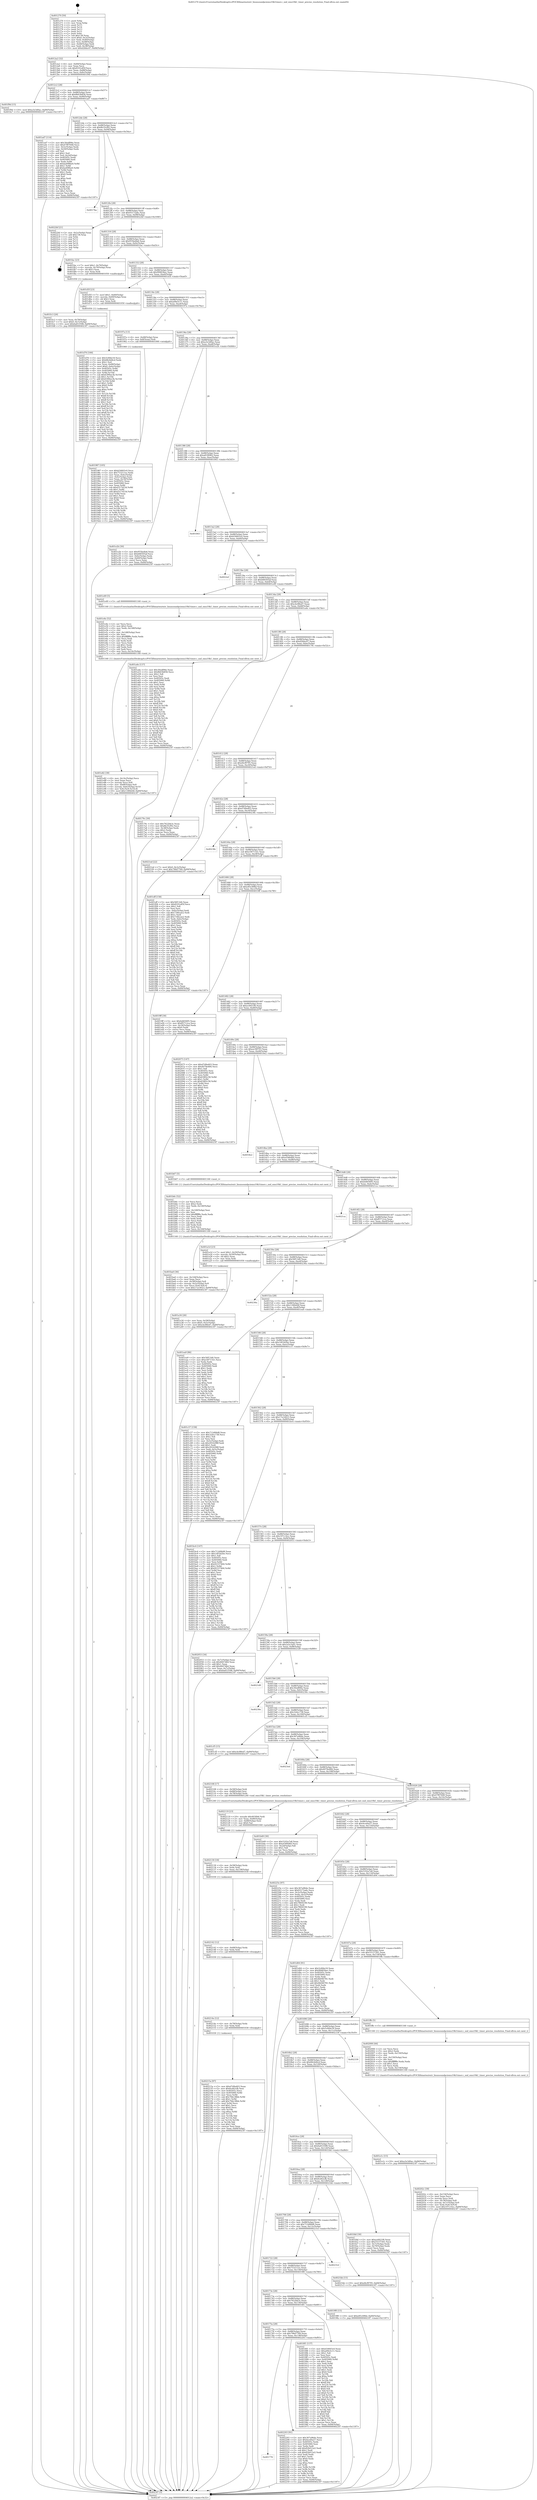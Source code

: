 digraph "0x401270" {
  label = "0x401270 (/mnt/c/Users/mathe/Desktop/tcc/POCII/binaries/extr_linuxsoundpciemu10k1timer.c_snd_emu10k1_timer_precise_resolution_Final-ollvm.out::main(0))"
  labelloc = "t"
  node[shape=record]

  Entry [label="",width=0.3,height=0.3,shape=circle,fillcolor=black,style=filled]
  "0x4012a2" [label="{
     0x4012a2 [32]\l
     | [instrs]\l
     &nbsp;&nbsp;0x4012a2 \<+6\>: mov -0x84(%rbp),%eax\l
     &nbsp;&nbsp;0x4012a8 \<+2\>: mov %eax,%ecx\l
     &nbsp;&nbsp;0x4012aa \<+6\>: sub $0x8101e85f,%ecx\l
     &nbsp;&nbsp;0x4012b0 \<+6\>: mov %eax,-0x88(%rbp)\l
     &nbsp;&nbsp;0x4012b6 \<+6\>: mov %ecx,-0x8c(%rbp)\l
     &nbsp;&nbsp;0x4012bc \<+6\>: je 0000000000401f9d \<main+0xd2d\>\l
  }"]
  "0x401f9d" [label="{
     0x401f9d [15]\l
     | [instrs]\l
     &nbsp;&nbsp;0x401f9d \<+10\>: movl $0xa3e3d0ac,-0x84(%rbp)\l
     &nbsp;&nbsp;0x401fa7 \<+5\>: jmp 00000000004023f7 \<main+0x1187\>\l
  }"]
  "0x4012c2" [label="{
     0x4012c2 [28]\l
     | [instrs]\l
     &nbsp;&nbsp;0x4012c2 \<+5\>: jmp 00000000004012c7 \<main+0x57\>\l
     &nbsp;&nbsp;0x4012c7 \<+6\>: mov -0x88(%rbp),%eax\l
     &nbsp;&nbsp;0x4012cd \<+5\>: sub $0x8b03b856,%eax\l
     &nbsp;&nbsp;0x4012d2 \<+6\>: mov %eax,-0x90(%rbp)\l
     &nbsp;&nbsp;0x4012d8 \<+6\>: je 0000000000401ad7 \<main+0x867\>\l
  }"]
  Exit [label="",width=0.3,height=0.3,shape=circle,fillcolor=black,style=filled,peripheries=2]
  "0x401ad7" [label="{
     0x401ad7 [114]\l
     | [instrs]\l
     &nbsp;&nbsp;0x401ad7 \<+5\>: mov $0x30edf06e,%eax\l
     &nbsp;&nbsp;0x401adc \<+5\>: mov $0x47f87648,%ecx\l
     &nbsp;&nbsp;0x401ae1 \<+3\>: mov -0x5c(%rbp),%edx\l
     &nbsp;&nbsp;0x401ae4 \<+3\>: cmp -0x50(%rbp),%edx\l
     &nbsp;&nbsp;0x401ae7 \<+4\>: setl %sil\l
     &nbsp;&nbsp;0x401aeb \<+4\>: and $0x1,%sil\l
     &nbsp;&nbsp;0x401aef \<+4\>: mov %sil,-0x2d(%rbp)\l
     &nbsp;&nbsp;0x401af3 \<+7\>: mov 0x40505c,%edx\l
     &nbsp;&nbsp;0x401afa \<+7\>: mov 0x405060,%edi\l
     &nbsp;&nbsp;0x401b01 \<+3\>: mov %edx,%r8d\l
     &nbsp;&nbsp;0x401b04 \<+7\>: sub $0xba498be0,%r8d\l
     &nbsp;&nbsp;0x401b0b \<+4\>: sub $0x1,%r8d\l
     &nbsp;&nbsp;0x401b0f \<+7\>: add $0xba498be0,%r8d\l
     &nbsp;&nbsp;0x401b16 \<+4\>: imul %r8d,%edx\l
     &nbsp;&nbsp;0x401b1a \<+3\>: and $0x1,%edx\l
     &nbsp;&nbsp;0x401b1d \<+3\>: cmp $0x0,%edx\l
     &nbsp;&nbsp;0x401b20 \<+4\>: sete %sil\l
     &nbsp;&nbsp;0x401b24 \<+3\>: cmp $0xa,%edi\l
     &nbsp;&nbsp;0x401b27 \<+4\>: setl %r9b\l
     &nbsp;&nbsp;0x401b2b \<+3\>: mov %sil,%r10b\l
     &nbsp;&nbsp;0x401b2e \<+3\>: and %r9b,%r10b\l
     &nbsp;&nbsp;0x401b31 \<+3\>: xor %r9b,%sil\l
     &nbsp;&nbsp;0x401b34 \<+3\>: or %sil,%r10b\l
     &nbsp;&nbsp;0x401b37 \<+4\>: test $0x1,%r10b\l
     &nbsp;&nbsp;0x401b3b \<+3\>: cmovne %ecx,%eax\l
     &nbsp;&nbsp;0x401b3e \<+6\>: mov %eax,-0x84(%rbp)\l
     &nbsp;&nbsp;0x401b44 \<+5\>: jmp 00000000004023f7 \<main+0x1187\>\l
  }"]
  "0x4012de" [label="{
     0x4012de [28]\l
     | [instrs]\l
     &nbsp;&nbsp;0x4012de \<+5\>: jmp 00000000004012e3 \<main+0x73\>\l
     &nbsp;&nbsp;0x4012e3 \<+6\>: mov -0x88(%rbp),%eax\l
     &nbsp;&nbsp;0x4012e9 \<+5\>: sub $0x8b35cf92,%eax\l
     &nbsp;&nbsp;0x4012ee \<+6\>: mov %eax,-0x94(%rbp)\l
     &nbsp;&nbsp;0x4012f4 \<+6\>: je 00000000004017ba \<main+0x54a\>\l
  }"]
  "0x401776" [label="{
     0x401776\l
  }", style=dashed]
  "0x4017ba" [label="{
     0x4017ba\l
  }", style=dashed]
  "0x4012fa" [label="{
     0x4012fa [28]\l
     | [instrs]\l
     &nbsp;&nbsp;0x4012fa \<+5\>: jmp 00000000004012ff \<main+0x8f\>\l
     &nbsp;&nbsp;0x4012ff \<+6\>: mov -0x88(%rbp),%eax\l
     &nbsp;&nbsp;0x401305 \<+5\>: sub $0x93172a6c,%eax\l
     &nbsp;&nbsp;0x40130a \<+6\>: mov %eax,-0x98(%rbp)\l
     &nbsp;&nbsp;0x401310 \<+6\>: je 00000000004022bf \<main+0x104f\>\l
  }"]
  "0x402203" [label="{
     0x402203 [91]\l
     | [instrs]\l
     &nbsp;&nbsp;0x402203 \<+5\>: mov $0x367a96de,%eax\l
     &nbsp;&nbsp;0x402208 \<+5\>: mov $0x4ce44a57,%ecx\l
     &nbsp;&nbsp;0x40220d \<+7\>: mov 0x40505c,%edx\l
     &nbsp;&nbsp;0x402214 \<+7\>: mov 0x405060,%esi\l
     &nbsp;&nbsp;0x40221b \<+2\>: mov %edx,%edi\l
     &nbsp;&nbsp;0x40221d \<+6\>: add $0x82b012a5,%edi\l
     &nbsp;&nbsp;0x402223 \<+3\>: sub $0x1,%edi\l
     &nbsp;&nbsp;0x402226 \<+6\>: sub $0x82b012a5,%edi\l
     &nbsp;&nbsp;0x40222c \<+3\>: imul %edi,%edx\l
     &nbsp;&nbsp;0x40222f \<+3\>: and $0x1,%edx\l
     &nbsp;&nbsp;0x402232 \<+3\>: cmp $0x0,%edx\l
     &nbsp;&nbsp;0x402235 \<+4\>: sete %r8b\l
     &nbsp;&nbsp;0x402239 \<+3\>: cmp $0xa,%esi\l
     &nbsp;&nbsp;0x40223c \<+4\>: setl %r9b\l
     &nbsp;&nbsp;0x402240 \<+3\>: mov %r8b,%r10b\l
     &nbsp;&nbsp;0x402243 \<+3\>: and %r9b,%r10b\l
     &nbsp;&nbsp;0x402246 \<+3\>: xor %r9b,%r8b\l
     &nbsp;&nbsp;0x402249 \<+3\>: or %r8b,%r10b\l
     &nbsp;&nbsp;0x40224c \<+4\>: test $0x1,%r10b\l
     &nbsp;&nbsp;0x402250 \<+3\>: cmovne %ecx,%eax\l
     &nbsp;&nbsp;0x402253 \<+6\>: mov %eax,-0x84(%rbp)\l
     &nbsp;&nbsp;0x402259 \<+5\>: jmp 00000000004023f7 \<main+0x1187\>\l
  }"]
  "0x4022bf" [label="{
     0x4022bf [21]\l
     | [instrs]\l
     &nbsp;&nbsp;0x4022bf \<+3\>: mov -0x2c(%rbp),%eax\l
     &nbsp;&nbsp;0x4022c2 \<+7\>: add $0x138,%rsp\l
     &nbsp;&nbsp;0x4022c9 \<+1\>: pop %rbx\l
     &nbsp;&nbsp;0x4022ca \<+2\>: pop %r12\l
     &nbsp;&nbsp;0x4022cc \<+2\>: pop %r13\l
     &nbsp;&nbsp;0x4022ce \<+2\>: pop %r14\l
     &nbsp;&nbsp;0x4022d0 \<+2\>: pop %r15\l
     &nbsp;&nbsp;0x4022d2 \<+1\>: pop %rbp\l
     &nbsp;&nbsp;0x4022d3 \<+1\>: ret\l
  }"]
  "0x401316" [label="{
     0x401316 [28]\l
     | [instrs]\l
     &nbsp;&nbsp;0x401316 \<+5\>: jmp 000000000040131b \<main+0xab\>\l
     &nbsp;&nbsp;0x40131b \<+6\>: mov -0x88(%rbp),%eax\l
     &nbsp;&nbsp;0x401321 \<+5\>: sub $0x955be8a6,%eax\l
     &nbsp;&nbsp;0x401326 \<+6\>: mov %eax,-0x9c(%rbp)\l
     &nbsp;&nbsp;0x40132c \<+6\>: je 0000000000401fac \<main+0xd3c\>\l
  }"]
  "0x40215a" [label="{
     0x40215a [97]\l
     | [instrs]\l
     &nbsp;&nbsp;0x40215a \<+5\>: mov $0xd7d9a403,%eax\l
     &nbsp;&nbsp;0x40215f \<+5\>: mov $0x6cd42cfb,%esi\l
     &nbsp;&nbsp;0x402164 \<+7\>: mov 0x40505c,%ecx\l
     &nbsp;&nbsp;0x40216b \<+8\>: mov 0x405060,%r8d\l
     &nbsp;&nbsp;0x402173 \<+3\>: mov %ecx,%r9d\l
     &nbsp;&nbsp;0x402176 \<+7\>: sub $0x79dc38bb,%r9d\l
     &nbsp;&nbsp;0x40217d \<+4\>: sub $0x1,%r9d\l
     &nbsp;&nbsp;0x402181 \<+7\>: add $0x79dc38bb,%r9d\l
     &nbsp;&nbsp;0x402188 \<+4\>: imul %r9d,%ecx\l
     &nbsp;&nbsp;0x40218c \<+3\>: and $0x1,%ecx\l
     &nbsp;&nbsp;0x40218f \<+3\>: cmp $0x0,%ecx\l
     &nbsp;&nbsp;0x402192 \<+4\>: sete %r10b\l
     &nbsp;&nbsp;0x402196 \<+4\>: cmp $0xa,%r8d\l
     &nbsp;&nbsp;0x40219a \<+4\>: setl %r11b\l
     &nbsp;&nbsp;0x40219e \<+3\>: mov %r10b,%bl\l
     &nbsp;&nbsp;0x4021a1 \<+3\>: and %r11b,%bl\l
     &nbsp;&nbsp;0x4021a4 \<+3\>: xor %r11b,%r10b\l
     &nbsp;&nbsp;0x4021a7 \<+3\>: or %r10b,%bl\l
     &nbsp;&nbsp;0x4021aa \<+3\>: test $0x1,%bl\l
     &nbsp;&nbsp;0x4021ad \<+3\>: cmovne %esi,%eax\l
     &nbsp;&nbsp;0x4021b0 \<+6\>: mov %eax,-0x84(%rbp)\l
     &nbsp;&nbsp;0x4021b6 \<+5\>: jmp 00000000004023f7 \<main+0x1187\>\l
  }"]
  "0x401fac" [label="{
     0x401fac [23]\l
     | [instrs]\l
     &nbsp;&nbsp;0x401fac \<+7\>: movl $0x1,-0x70(%rbp)\l
     &nbsp;&nbsp;0x401fb3 \<+4\>: movslq -0x70(%rbp),%rax\l
     &nbsp;&nbsp;0x401fb7 \<+4\>: shl $0x3,%rax\l
     &nbsp;&nbsp;0x401fbb \<+3\>: mov %rax,%rdi\l
     &nbsp;&nbsp;0x401fbe \<+5\>: call 0000000000401050 \<malloc@plt\>\l
     | [calls]\l
     &nbsp;&nbsp;0x401050 \{1\} (unknown)\l
  }"]
  "0x401332" [label="{
     0x401332 [28]\l
     | [instrs]\l
     &nbsp;&nbsp;0x401332 \<+5\>: jmp 0000000000401337 \<main+0xc7\>\l
     &nbsp;&nbsp;0x401337 \<+6\>: mov -0x88(%rbp),%eax\l
     &nbsp;&nbsp;0x40133d \<+5\>: sub $0x99483bec,%eax\l
     &nbsp;&nbsp;0x401342 \<+6\>: mov %eax,-0xa0(%rbp)\l
     &nbsp;&nbsp;0x401348 \<+6\>: je 0000000000401d5f \<main+0xaef\>\l
  }"]
  "0x40214e" [label="{
     0x40214e [12]\l
     | [instrs]\l
     &nbsp;&nbsp;0x40214e \<+4\>: mov -0x78(%rbp),%rdx\l
     &nbsp;&nbsp;0x402152 \<+3\>: mov %rdx,%rdi\l
     &nbsp;&nbsp;0x402155 \<+5\>: call 0000000000401030 \<free@plt\>\l
     | [calls]\l
     &nbsp;&nbsp;0x401030 \{1\} (unknown)\l
  }"]
  "0x401d5f" [label="{
     0x401d5f [23]\l
     | [instrs]\l
     &nbsp;&nbsp;0x401d5f \<+7\>: movl $0x1,-0x60(%rbp)\l
     &nbsp;&nbsp;0x401d66 \<+4\>: movslq -0x60(%rbp),%rax\l
     &nbsp;&nbsp;0x401d6a \<+4\>: shl $0x3,%rax\l
     &nbsp;&nbsp;0x401d6e \<+3\>: mov %rax,%rdi\l
     &nbsp;&nbsp;0x401d71 \<+5\>: call 0000000000401050 \<malloc@plt\>\l
     | [calls]\l
     &nbsp;&nbsp;0x401050 \{1\} (unknown)\l
  }"]
  "0x40134e" [label="{
     0x40134e [28]\l
     | [instrs]\l
     &nbsp;&nbsp;0x40134e \<+5\>: jmp 0000000000401353 \<main+0xe3\>\l
     &nbsp;&nbsp;0x401353 \<+6\>: mov -0x88(%rbp),%eax\l
     &nbsp;&nbsp;0x401359 \<+5\>: sub $0xa09e5c11,%eax\l
     &nbsp;&nbsp;0x40135e \<+6\>: mov %eax,-0xa4(%rbp)\l
     &nbsp;&nbsp;0x401364 \<+6\>: je 000000000040197a \<main+0x70a\>\l
  }"]
  "0x402142" [label="{
     0x402142 [12]\l
     | [instrs]\l
     &nbsp;&nbsp;0x402142 \<+4\>: mov -0x68(%rbp),%rdx\l
     &nbsp;&nbsp;0x402146 \<+3\>: mov %rdx,%rdi\l
     &nbsp;&nbsp;0x402149 \<+5\>: call 0000000000401030 \<free@plt\>\l
     | [calls]\l
     &nbsp;&nbsp;0x401030 \{1\} (unknown)\l
  }"]
  "0x40197a" [label="{
     0x40197a [13]\l
     | [instrs]\l
     &nbsp;&nbsp;0x40197a \<+4\>: mov -0x48(%rbp),%rax\l
     &nbsp;&nbsp;0x40197e \<+4\>: mov 0x8(%rax),%rdi\l
     &nbsp;&nbsp;0x401982 \<+5\>: call 0000000000401060 \<atoi@plt\>\l
     | [calls]\l
     &nbsp;&nbsp;0x401060 \{1\} (unknown)\l
  }"]
  "0x40136a" [label="{
     0x40136a [28]\l
     | [instrs]\l
     &nbsp;&nbsp;0x40136a \<+5\>: jmp 000000000040136f \<main+0xff\>\l
     &nbsp;&nbsp;0x40136f \<+6\>: mov -0x88(%rbp),%eax\l
     &nbsp;&nbsp;0x401375 \<+5\>: sub $0xa3e3d0ac,%eax\l
     &nbsp;&nbsp;0x40137a \<+6\>: mov %eax,-0xa8(%rbp)\l
     &nbsp;&nbsp;0x401380 \<+6\>: je 0000000000401e2b \<main+0xbbb\>\l
  }"]
  "0x402130" [label="{
     0x402130 [18]\l
     | [instrs]\l
     &nbsp;&nbsp;0x402130 \<+4\>: mov -0x58(%rbp),%rdx\l
     &nbsp;&nbsp;0x402134 \<+3\>: mov %rdx,%rdi\l
     &nbsp;&nbsp;0x402137 \<+6\>: mov %eax,-0x158(%rbp)\l
     &nbsp;&nbsp;0x40213d \<+5\>: call 0000000000401030 \<free@plt\>\l
     | [calls]\l
     &nbsp;&nbsp;0x401030 \{1\} (unknown)\l
  }"]
  "0x401e2b" [label="{
     0x401e2b [30]\l
     | [instrs]\l
     &nbsp;&nbsp;0x401e2b \<+5\>: mov $0x955be8a6,%eax\l
     &nbsp;&nbsp;0x401e30 \<+5\>: mov $0xb66505af,%ecx\l
     &nbsp;&nbsp;0x401e35 \<+3\>: mov -0x6c(%rbp),%edx\l
     &nbsp;&nbsp;0x401e38 \<+3\>: cmp -0x60(%rbp),%edx\l
     &nbsp;&nbsp;0x401e3b \<+3\>: cmovl %ecx,%eax\l
     &nbsp;&nbsp;0x401e3e \<+6\>: mov %eax,-0x84(%rbp)\l
     &nbsp;&nbsp;0x401e44 \<+5\>: jmp 00000000004023f7 \<main+0x1187\>\l
  }"]
  "0x401386" [label="{
     0x401386 [28]\l
     | [instrs]\l
     &nbsp;&nbsp;0x401386 \<+5\>: jmp 000000000040138b \<main+0x11b\>\l
     &nbsp;&nbsp;0x40138b \<+6\>: mov -0x88(%rbp),%eax\l
     &nbsp;&nbsp;0x401391 \<+5\>: sub $0xa81f6962,%eax\l
     &nbsp;&nbsp;0x401396 \<+6\>: mov %eax,-0xac(%rbp)\l
     &nbsp;&nbsp;0x40139c \<+6\>: je 0000000000401843 \<main+0x5d3\>\l
  }"]
  "0x402119" [label="{
     0x402119 [23]\l
     | [instrs]\l
     &nbsp;&nbsp;0x402119 \<+10\>: movabs $0x4030b6,%rdi\l
     &nbsp;&nbsp;0x402123 \<+3\>: mov %eax,-0x80(%rbp)\l
     &nbsp;&nbsp;0x402126 \<+3\>: mov -0x80(%rbp),%esi\l
     &nbsp;&nbsp;0x402129 \<+2\>: mov $0x0,%al\l
     &nbsp;&nbsp;0x40212b \<+5\>: call 0000000000401040 \<printf@plt\>\l
     | [calls]\l
     &nbsp;&nbsp;0x401040 \{1\} (unknown)\l
  }"]
  "0x401843" [label="{
     0x401843\l
  }", style=dashed]
  "0x4013a2" [label="{
     0x4013a2 [28]\l
     | [instrs]\l
     &nbsp;&nbsp;0x4013a2 \<+5\>: jmp 00000000004013a7 \<main+0x137\>\l
     &nbsp;&nbsp;0x4013a7 \<+6\>: mov -0x88(%rbp),%eax\l
     &nbsp;&nbsp;0x4013ad \<+5\>: sub $0xb54603c0,%eax\l
     &nbsp;&nbsp;0x4013b2 \<+6\>: mov %eax,-0xb0(%rbp)\l
     &nbsp;&nbsp;0x4013b8 \<+6\>: je 00000000004022ef \<main+0x107f\>\l
  }"]
  "0x40202c" [label="{
     0x40202c [39]\l
     | [instrs]\l
     &nbsp;&nbsp;0x40202c \<+6\>: mov -0x154(%rbp),%ecx\l
     &nbsp;&nbsp;0x402032 \<+3\>: imul %eax,%ecx\l
     &nbsp;&nbsp;0x402035 \<+3\>: movslq %ecx,%rdi\l
     &nbsp;&nbsp;0x402038 \<+4\>: mov -0x78(%rbp),%r8\l
     &nbsp;&nbsp;0x40203c \<+4\>: movslq -0x7c(%rbp),%r9\l
     &nbsp;&nbsp;0x402040 \<+4\>: mov %rdi,(%r8,%r9,8)\l
     &nbsp;&nbsp;0x402044 \<+10\>: movl $0x197c14cc,-0x84(%rbp)\l
     &nbsp;&nbsp;0x40204e \<+5\>: jmp 00000000004023f7 \<main+0x1187\>\l
  }"]
  "0x4022ef" [label="{
     0x4022ef\l
  }", style=dashed]
  "0x4013be" [label="{
     0x4013be [28]\l
     | [instrs]\l
     &nbsp;&nbsp;0x4013be \<+5\>: jmp 00000000004013c3 \<main+0x153\>\l
     &nbsp;&nbsp;0x4013c3 \<+6\>: mov -0x88(%rbp),%eax\l
     &nbsp;&nbsp;0x4013c9 \<+5\>: sub $0xb66505af,%eax\l
     &nbsp;&nbsp;0x4013ce \<+6\>: mov %eax,-0xb4(%rbp)\l
     &nbsp;&nbsp;0x4013d4 \<+6\>: je 0000000000401e49 \<main+0xbd9\>\l
  }"]
  "0x402000" [label="{
     0x402000 [44]\l
     | [instrs]\l
     &nbsp;&nbsp;0x402000 \<+2\>: xor %ecx,%ecx\l
     &nbsp;&nbsp;0x402002 \<+5\>: mov $0x2,%edx\l
     &nbsp;&nbsp;0x402007 \<+6\>: mov %edx,-0x150(%rbp)\l
     &nbsp;&nbsp;0x40200d \<+1\>: cltd\l
     &nbsp;&nbsp;0x40200e \<+6\>: mov -0x150(%rbp),%esi\l
     &nbsp;&nbsp;0x402014 \<+2\>: idiv %esi\l
     &nbsp;&nbsp;0x402016 \<+6\>: imul $0xfffffffe,%edx,%edx\l
     &nbsp;&nbsp;0x40201c \<+3\>: sub $0x1,%ecx\l
     &nbsp;&nbsp;0x40201f \<+2\>: sub %ecx,%edx\l
     &nbsp;&nbsp;0x402021 \<+6\>: mov %edx,-0x154(%rbp)\l
     &nbsp;&nbsp;0x402027 \<+5\>: call 0000000000401160 \<next_i\>\l
     | [calls]\l
     &nbsp;&nbsp;0x401160 \{1\} (/mnt/c/Users/mathe/Desktop/tcc/POCII/binaries/extr_linuxsoundpciemu10k1timer.c_snd_emu10k1_timer_precise_resolution_Final-ollvm.out::next_i)\l
  }"]
  "0x401e49" [label="{
     0x401e49 [5]\l
     | [instrs]\l
     &nbsp;&nbsp;0x401e49 \<+5\>: call 0000000000401160 \<next_i\>\l
     | [calls]\l
     &nbsp;&nbsp;0x401160 \{1\} (/mnt/c/Users/mathe/Desktop/tcc/POCII/binaries/extr_linuxsoundpciemu10k1timer.c_snd_emu10k1_timer_precise_resolution_Final-ollvm.out::next_i)\l
  }"]
  "0x4013da" [label="{
     0x4013da [28]\l
     | [instrs]\l
     &nbsp;&nbsp;0x4013da \<+5\>: jmp 00000000004013df \<main+0x16f\>\l
     &nbsp;&nbsp;0x4013df \<+6\>: mov -0x88(%rbp),%eax\l
     &nbsp;&nbsp;0x4013e5 \<+5\>: sub $0xcbc88ed7,%eax\l
     &nbsp;&nbsp;0x4013ea \<+6\>: mov %eax,-0xb8(%rbp)\l
     &nbsp;&nbsp;0x4013f0 \<+6\>: je 0000000000401a4e \<main+0x7de\>\l
  }"]
  "0x401fc3" [label="{
     0x401fc3 [26]\l
     | [instrs]\l
     &nbsp;&nbsp;0x401fc3 \<+4\>: mov %rax,-0x78(%rbp)\l
     &nbsp;&nbsp;0x401fc7 \<+7\>: movl $0x0,-0x7c(%rbp)\l
     &nbsp;&nbsp;0x401fce \<+10\>: movl $0x6a653598,-0x84(%rbp)\l
     &nbsp;&nbsp;0x401fd8 \<+5\>: jmp 00000000004023f7 \<main+0x1187\>\l
  }"]
  "0x401a4e" [label="{
     0x401a4e [137]\l
     | [instrs]\l
     &nbsp;&nbsp;0x401a4e \<+5\>: mov $0x30edf06e,%eax\l
     &nbsp;&nbsp;0x401a53 \<+5\>: mov $0x8b03b856,%ecx\l
     &nbsp;&nbsp;0x401a58 \<+2\>: mov $0x1,%dl\l
     &nbsp;&nbsp;0x401a5a \<+2\>: xor %esi,%esi\l
     &nbsp;&nbsp;0x401a5c \<+7\>: mov 0x40505c,%edi\l
     &nbsp;&nbsp;0x401a63 \<+8\>: mov 0x405060,%r8d\l
     &nbsp;&nbsp;0x401a6b \<+3\>: sub $0x1,%esi\l
     &nbsp;&nbsp;0x401a6e \<+3\>: mov %edi,%r9d\l
     &nbsp;&nbsp;0x401a71 \<+3\>: add %esi,%r9d\l
     &nbsp;&nbsp;0x401a74 \<+4\>: imul %r9d,%edi\l
     &nbsp;&nbsp;0x401a78 \<+3\>: and $0x1,%edi\l
     &nbsp;&nbsp;0x401a7b \<+3\>: cmp $0x0,%edi\l
     &nbsp;&nbsp;0x401a7e \<+4\>: sete %r10b\l
     &nbsp;&nbsp;0x401a82 \<+4\>: cmp $0xa,%r8d\l
     &nbsp;&nbsp;0x401a86 \<+4\>: setl %r11b\l
     &nbsp;&nbsp;0x401a8a \<+3\>: mov %r10b,%bl\l
     &nbsp;&nbsp;0x401a8d \<+3\>: xor $0xff,%bl\l
     &nbsp;&nbsp;0x401a90 \<+3\>: mov %r11b,%r14b\l
     &nbsp;&nbsp;0x401a93 \<+4\>: xor $0xff,%r14b\l
     &nbsp;&nbsp;0x401a97 \<+3\>: xor $0x0,%dl\l
     &nbsp;&nbsp;0x401a9a \<+3\>: mov %bl,%r15b\l
     &nbsp;&nbsp;0x401a9d \<+4\>: and $0x0,%r15b\l
     &nbsp;&nbsp;0x401aa1 \<+3\>: and %dl,%r10b\l
     &nbsp;&nbsp;0x401aa4 \<+3\>: mov %r14b,%r12b\l
     &nbsp;&nbsp;0x401aa7 \<+4\>: and $0x0,%r12b\l
     &nbsp;&nbsp;0x401aab \<+3\>: and %dl,%r11b\l
     &nbsp;&nbsp;0x401aae \<+3\>: or %r10b,%r15b\l
     &nbsp;&nbsp;0x401ab1 \<+3\>: or %r11b,%r12b\l
     &nbsp;&nbsp;0x401ab4 \<+3\>: xor %r12b,%r15b\l
     &nbsp;&nbsp;0x401ab7 \<+3\>: or %r14b,%bl\l
     &nbsp;&nbsp;0x401aba \<+3\>: xor $0xff,%bl\l
     &nbsp;&nbsp;0x401abd \<+3\>: or $0x0,%dl\l
     &nbsp;&nbsp;0x401ac0 \<+2\>: and %dl,%bl\l
     &nbsp;&nbsp;0x401ac2 \<+3\>: or %bl,%r15b\l
     &nbsp;&nbsp;0x401ac5 \<+4\>: test $0x1,%r15b\l
     &nbsp;&nbsp;0x401ac9 \<+3\>: cmovne %ecx,%eax\l
     &nbsp;&nbsp;0x401acc \<+6\>: mov %eax,-0x84(%rbp)\l
     &nbsp;&nbsp;0x401ad2 \<+5\>: jmp 00000000004023f7 \<main+0x1187\>\l
  }"]
  "0x4013f6" [label="{
     0x4013f6 [28]\l
     | [instrs]\l
     &nbsp;&nbsp;0x4013f6 \<+5\>: jmp 00000000004013fb \<main+0x18b\>\l
     &nbsp;&nbsp;0x4013fb \<+6\>: mov -0x88(%rbp),%eax\l
     &nbsp;&nbsp;0x401401 \<+5\>: sub $0xd2bfac47,%eax\l
     &nbsp;&nbsp;0x401406 \<+6\>: mov %eax,-0xbc(%rbp)\l
     &nbsp;&nbsp;0x40140c \<+6\>: je 000000000040179c \<main+0x52c\>\l
  }"]
  "0x401e82" [label="{
     0x401e82 [39]\l
     | [instrs]\l
     &nbsp;&nbsp;0x401e82 \<+6\>: mov -0x14c(%rbp),%ecx\l
     &nbsp;&nbsp;0x401e88 \<+3\>: imul %eax,%ecx\l
     &nbsp;&nbsp;0x401e8b \<+3\>: movslq %ecx,%r8\l
     &nbsp;&nbsp;0x401e8e \<+4\>: mov -0x68(%rbp),%r9\l
     &nbsp;&nbsp;0x401e92 \<+4\>: movslq -0x6c(%rbp),%r10\l
     &nbsp;&nbsp;0x401e96 \<+4\>: mov %r8,(%r9,%r10,8)\l
     &nbsp;&nbsp;0x401e9a \<+10\>: movl $0x1180b44f,-0x84(%rbp)\l
     &nbsp;&nbsp;0x401ea4 \<+5\>: jmp 00000000004023f7 \<main+0x1187\>\l
  }"]
  "0x40179c" [label="{
     0x40179c [30]\l
     | [instrs]\l
     &nbsp;&nbsp;0x40179c \<+5\>: mov $0x7622bb3c,%eax\l
     &nbsp;&nbsp;0x4017a1 \<+5\>: mov $0x8b35cf92,%ecx\l
     &nbsp;&nbsp;0x4017a6 \<+3\>: mov -0x38(%rbp),%edx\l
     &nbsp;&nbsp;0x4017a9 \<+3\>: cmp $0x2,%edx\l
     &nbsp;&nbsp;0x4017ac \<+3\>: cmovne %ecx,%eax\l
     &nbsp;&nbsp;0x4017af \<+6\>: mov %eax,-0x84(%rbp)\l
     &nbsp;&nbsp;0x4017b5 \<+5\>: jmp 00000000004023f7 \<main+0x1187\>\l
  }"]
  "0x401412" [label="{
     0x401412 [28]\l
     | [instrs]\l
     &nbsp;&nbsp;0x401412 \<+5\>: jmp 0000000000401417 \<main+0x1a7\>\l
     &nbsp;&nbsp;0x401417 \<+6\>: mov -0x88(%rbp),%eax\l
     &nbsp;&nbsp;0x40141d \<+5\>: sub $0xd4cf9795,%eax\l
     &nbsp;&nbsp;0x401422 \<+6\>: mov %eax,-0xc0(%rbp)\l
     &nbsp;&nbsp;0x401428 \<+6\>: je 00000000004021ed \<main+0xf7d\>\l
  }"]
  "0x4023f7" [label="{
     0x4023f7 [5]\l
     | [instrs]\l
     &nbsp;&nbsp;0x4023f7 \<+5\>: jmp 00000000004012a2 \<main+0x32\>\l
  }"]
  "0x401270" [label="{
     0x401270 [50]\l
     | [instrs]\l
     &nbsp;&nbsp;0x401270 \<+1\>: push %rbp\l
     &nbsp;&nbsp;0x401271 \<+3\>: mov %rsp,%rbp\l
     &nbsp;&nbsp;0x401274 \<+2\>: push %r15\l
     &nbsp;&nbsp;0x401276 \<+2\>: push %r14\l
     &nbsp;&nbsp;0x401278 \<+2\>: push %r13\l
     &nbsp;&nbsp;0x40127a \<+2\>: push %r12\l
     &nbsp;&nbsp;0x40127c \<+1\>: push %rbx\l
     &nbsp;&nbsp;0x40127d \<+7\>: sub $0x138,%rsp\l
     &nbsp;&nbsp;0x401284 \<+7\>: movl $0x0,-0x3c(%rbp)\l
     &nbsp;&nbsp;0x40128b \<+3\>: mov %edi,-0x40(%rbp)\l
     &nbsp;&nbsp;0x40128e \<+4\>: mov %rsi,-0x48(%rbp)\l
     &nbsp;&nbsp;0x401292 \<+3\>: mov -0x40(%rbp),%edi\l
     &nbsp;&nbsp;0x401295 \<+3\>: mov %edi,-0x38(%rbp)\l
     &nbsp;&nbsp;0x401298 \<+10\>: movl $0xd2bfac47,-0x84(%rbp)\l
  }"]
  "0x401e4e" [label="{
     0x401e4e [52]\l
     | [instrs]\l
     &nbsp;&nbsp;0x401e4e \<+2\>: xor %ecx,%ecx\l
     &nbsp;&nbsp;0x401e50 \<+5\>: mov $0x2,%edx\l
     &nbsp;&nbsp;0x401e55 \<+6\>: mov %edx,-0x148(%rbp)\l
     &nbsp;&nbsp;0x401e5b \<+1\>: cltd\l
     &nbsp;&nbsp;0x401e5c \<+6\>: mov -0x148(%rbp),%esi\l
     &nbsp;&nbsp;0x401e62 \<+2\>: idiv %esi\l
     &nbsp;&nbsp;0x401e64 \<+6\>: imul $0xfffffffe,%edx,%edx\l
     &nbsp;&nbsp;0x401e6a \<+2\>: mov %ecx,%edi\l
     &nbsp;&nbsp;0x401e6c \<+2\>: sub %edx,%edi\l
     &nbsp;&nbsp;0x401e6e \<+2\>: mov %ecx,%edx\l
     &nbsp;&nbsp;0x401e70 \<+3\>: sub $0x1,%edx\l
     &nbsp;&nbsp;0x401e73 \<+2\>: add %edx,%edi\l
     &nbsp;&nbsp;0x401e75 \<+2\>: sub %edi,%ecx\l
     &nbsp;&nbsp;0x401e77 \<+6\>: mov %ecx,-0x14c(%rbp)\l
     &nbsp;&nbsp;0x401e7d \<+5\>: call 0000000000401160 \<next_i\>\l
     | [calls]\l
     &nbsp;&nbsp;0x401160 \{1\} (/mnt/c/Users/mathe/Desktop/tcc/POCII/binaries/extr_linuxsoundpciemu10k1timer.c_snd_emu10k1_timer_precise_resolution_Final-ollvm.out::next_i)\l
  }"]
  "0x4021ed" [label="{
     0x4021ed [22]\l
     | [instrs]\l
     &nbsp;&nbsp;0x4021ed \<+7\>: movl $0x0,-0x3c(%rbp)\l
     &nbsp;&nbsp;0x4021f4 \<+10\>: movl $0x796d7769,-0x84(%rbp)\l
     &nbsp;&nbsp;0x4021fe \<+5\>: jmp 00000000004023f7 \<main+0x1187\>\l
  }"]
  "0x40142e" [label="{
     0x40142e [28]\l
     | [instrs]\l
     &nbsp;&nbsp;0x40142e \<+5\>: jmp 0000000000401433 \<main+0x1c3\>\l
     &nbsp;&nbsp;0x401433 \<+6\>: mov -0x88(%rbp),%eax\l
     &nbsp;&nbsp;0x401439 \<+5\>: sub $0xd7d9a403,%eax\l
     &nbsp;&nbsp;0x40143e \<+6\>: mov %eax,-0xc4(%rbp)\l
     &nbsp;&nbsp;0x401444 \<+6\>: je 000000000040238c \<main+0x111c\>\l
  }"]
  "0x401d76" [label="{
     0x401d76 [166]\l
     | [instrs]\l
     &nbsp;&nbsp;0x401d76 \<+5\>: mov $0x5c6fde18,%ecx\l
     &nbsp;&nbsp;0x401d7b \<+5\>: mov $0x68c6d4cd,%edx\l
     &nbsp;&nbsp;0x401d80 \<+3\>: mov $0x1,%sil\l
     &nbsp;&nbsp;0x401d83 \<+4\>: mov %rax,-0x68(%rbp)\l
     &nbsp;&nbsp;0x401d87 \<+7\>: movl $0x0,-0x6c(%rbp)\l
     &nbsp;&nbsp;0x401d8e \<+8\>: mov 0x40505c,%r8d\l
     &nbsp;&nbsp;0x401d96 \<+8\>: mov 0x405060,%r9d\l
     &nbsp;&nbsp;0x401d9e \<+3\>: mov %r8d,%r10d\l
     &nbsp;&nbsp;0x401da1 \<+7\>: sub $0x6399ee3b,%r10d\l
     &nbsp;&nbsp;0x401da8 \<+4\>: sub $0x1,%r10d\l
     &nbsp;&nbsp;0x401dac \<+7\>: add $0x6399ee3b,%r10d\l
     &nbsp;&nbsp;0x401db3 \<+4\>: imul %r10d,%r8d\l
     &nbsp;&nbsp;0x401db7 \<+4\>: and $0x1,%r8d\l
     &nbsp;&nbsp;0x401dbb \<+4\>: cmp $0x0,%r8d\l
     &nbsp;&nbsp;0x401dbf \<+4\>: sete %r11b\l
     &nbsp;&nbsp;0x401dc3 \<+4\>: cmp $0xa,%r9d\l
     &nbsp;&nbsp;0x401dc7 \<+3\>: setl %bl\l
     &nbsp;&nbsp;0x401dca \<+3\>: mov %r11b,%r14b\l
     &nbsp;&nbsp;0x401dcd \<+4\>: xor $0xff,%r14b\l
     &nbsp;&nbsp;0x401dd1 \<+3\>: mov %bl,%r15b\l
     &nbsp;&nbsp;0x401dd4 \<+4\>: xor $0xff,%r15b\l
     &nbsp;&nbsp;0x401dd8 \<+4\>: xor $0x1,%sil\l
     &nbsp;&nbsp;0x401ddc \<+3\>: mov %r14b,%r12b\l
     &nbsp;&nbsp;0x401ddf \<+4\>: and $0xff,%r12b\l
     &nbsp;&nbsp;0x401de3 \<+3\>: and %sil,%r11b\l
     &nbsp;&nbsp;0x401de6 \<+3\>: mov %r15b,%r13b\l
     &nbsp;&nbsp;0x401de9 \<+4\>: and $0xff,%r13b\l
     &nbsp;&nbsp;0x401ded \<+3\>: and %sil,%bl\l
     &nbsp;&nbsp;0x401df0 \<+3\>: or %r11b,%r12b\l
     &nbsp;&nbsp;0x401df3 \<+3\>: or %bl,%r13b\l
     &nbsp;&nbsp;0x401df6 \<+3\>: xor %r13b,%r12b\l
     &nbsp;&nbsp;0x401df9 \<+3\>: or %r15b,%r14b\l
     &nbsp;&nbsp;0x401dfc \<+4\>: xor $0xff,%r14b\l
     &nbsp;&nbsp;0x401e00 \<+4\>: or $0x1,%sil\l
     &nbsp;&nbsp;0x401e04 \<+3\>: and %sil,%r14b\l
     &nbsp;&nbsp;0x401e07 \<+3\>: or %r14b,%r12b\l
     &nbsp;&nbsp;0x401e0a \<+4\>: test $0x1,%r12b\l
     &nbsp;&nbsp;0x401e0e \<+3\>: cmovne %edx,%ecx\l
     &nbsp;&nbsp;0x401e11 \<+6\>: mov %ecx,-0x84(%rbp)\l
     &nbsp;&nbsp;0x401e17 \<+5\>: jmp 00000000004023f7 \<main+0x1187\>\l
  }"]
  "0x40238c" [label="{
     0x40238c\l
  }", style=dashed]
  "0x40144a" [label="{
     0x40144a [28]\l
     | [instrs]\l
     &nbsp;&nbsp;0x40144a \<+5\>: jmp 000000000040144f \<main+0x1df\>\l
     &nbsp;&nbsp;0x40144f \<+6\>: mov -0x88(%rbp),%eax\l
     &nbsp;&nbsp;0x401455 \<+5\>: sub $0xe58711b1,%eax\l
     &nbsp;&nbsp;0x40145a \<+6\>: mov %eax,-0xc8(%rbp)\l
     &nbsp;&nbsp;0x401460 \<+6\>: je 0000000000401eff \<main+0xc8f\>\l
  }"]
  "0x401ba0" [label="{
     0x401ba0 [36]\l
     | [instrs]\l
     &nbsp;&nbsp;0x401ba0 \<+6\>: mov -0x144(%rbp),%ecx\l
     &nbsp;&nbsp;0x401ba6 \<+3\>: imul %eax,%ecx\l
     &nbsp;&nbsp;0x401ba9 \<+4\>: mov -0x58(%rbp),%r8\l
     &nbsp;&nbsp;0x401bad \<+4\>: movslq -0x5c(%rbp),%r9\l
     &nbsp;&nbsp;0x401bb1 \<+4\>: mov %ecx,(%r8,%r9,4)\l
     &nbsp;&nbsp;0x401bb5 \<+10\>: movl $0x17a14023,-0x84(%rbp)\l
     &nbsp;&nbsp;0x401bbf \<+5\>: jmp 00000000004023f7 \<main+0x1187\>\l
  }"]
  "0x401eff" [label="{
     0x401eff [158]\l
     | [instrs]\l
     &nbsp;&nbsp;0x401eff \<+5\>: mov $0x56f13d4,%eax\l
     &nbsp;&nbsp;0x401f04 \<+5\>: mov $0x8101e85f,%ecx\l
     &nbsp;&nbsp;0x401f09 \<+2\>: mov $0x1,%dl\l
     &nbsp;&nbsp;0x401f0b \<+2\>: xor %esi,%esi\l
     &nbsp;&nbsp;0x401f0d \<+3\>: mov -0x6c(%rbp),%edi\l
     &nbsp;&nbsp;0x401f10 \<+6\>: sub $0x734bcae2,%edi\l
     &nbsp;&nbsp;0x401f16 \<+3\>: add $0x1,%edi\l
     &nbsp;&nbsp;0x401f19 \<+6\>: add $0x734bcae2,%edi\l
     &nbsp;&nbsp;0x401f1f \<+3\>: mov %edi,-0x6c(%rbp)\l
     &nbsp;&nbsp;0x401f22 \<+7\>: mov 0x40505c,%edi\l
     &nbsp;&nbsp;0x401f29 \<+8\>: mov 0x405060,%r8d\l
     &nbsp;&nbsp;0x401f31 \<+3\>: sub $0x1,%esi\l
     &nbsp;&nbsp;0x401f34 \<+3\>: mov %edi,%r9d\l
     &nbsp;&nbsp;0x401f37 \<+3\>: add %esi,%r9d\l
     &nbsp;&nbsp;0x401f3a \<+4\>: imul %r9d,%edi\l
     &nbsp;&nbsp;0x401f3e \<+3\>: and $0x1,%edi\l
     &nbsp;&nbsp;0x401f41 \<+3\>: cmp $0x0,%edi\l
     &nbsp;&nbsp;0x401f44 \<+4\>: sete %r10b\l
     &nbsp;&nbsp;0x401f48 \<+4\>: cmp $0xa,%r8d\l
     &nbsp;&nbsp;0x401f4c \<+4\>: setl %r11b\l
     &nbsp;&nbsp;0x401f50 \<+3\>: mov %r10b,%bl\l
     &nbsp;&nbsp;0x401f53 \<+3\>: xor $0xff,%bl\l
     &nbsp;&nbsp;0x401f56 \<+3\>: mov %r11b,%r14b\l
     &nbsp;&nbsp;0x401f59 \<+4\>: xor $0xff,%r14b\l
     &nbsp;&nbsp;0x401f5d \<+3\>: xor $0x0,%dl\l
     &nbsp;&nbsp;0x401f60 \<+3\>: mov %bl,%r15b\l
     &nbsp;&nbsp;0x401f63 \<+4\>: and $0x0,%r15b\l
     &nbsp;&nbsp;0x401f67 \<+3\>: and %dl,%r10b\l
     &nbsp;&nbsp;0x401f6a \<+3\>: mov %r14b,%r12b\l
     &nbsp;&nbsp;0x401f6d \<+4\>: and $0x0,%r12b\l
     &nbsp;&nbsp;0x401f71 \<+3\>: and %dl,%r11b\l
     &nbsp;&nbsp;0x401f74 \<+3\>: or %r10b,%r15b\l
     &nbsp;&nbsp;0x401f77 \<+3\>: or %r11b,%r12b\l
     &nbsp;&nbsp;0x401f7a \<+3\>: xor %r12b,%r15b\l
     &nbsp;&nbsp;0x401f7d \<+3\>: or %r14b,%bl\l
     &nbsp;&nbsp;0x401f80 \<+3\>: xor $0xff,%bl\l
     &nbsp;&nbsp;0x401f83 \<+3\>: or $0x0,%dl\l
     &nbsp;&nbsp;0x401f86 \<+2\>: and %dl,%bl\l
     &nbsp;&nbsp;0x401f88 \<+3\>: or %bl,%r15b\l
     &nbsp;&nbsp;0x401f8b \<+4\>: test $0x1,%r15b\l
     &nbsp;&nbsp;0x401f8f \<+3\>: cmovne %ecx,%eax\l
     &nbsp;&nbsp;0x401f92 \<+6\>: mov %eax,-0x84(%rbp)\l
     &nbsp;&nbsp;0x401f98 \<+5\>: jmp 00000000004023f7 \<main+0x1187\>\l
  }"]
  "0x401466" [label="{
     0x401466 [28]\l
     | [instrs]\l
     &nbsp;&nbsp;0x401466 \<+5\>: jmp 000000000040146b \<main+0x1fb\>\l
     &nbsp;&nbsp;0x40146b \<+6\>: mov -0x88(%rbp),%eax\l
     &nbsp;&nbsp;0x401471 \<+5\>: sub $0xe85c496d,%eax\l
     &nbsp;&nbsp;0x401476 \<+6\>: mov %eax,-0xcc(%rbp)\l
     &nbsp;&nbsp;0x40147c \<+6\>: je 00000000004019ff \<main+0x78f\>\l
  }"]
  "0x401b6c" [label="{
     0x401b6c [52]\l
     | [instrs]\l
     &nbsp;&nbsp;0x401b6c \<+2\>: xor %ecx,%ecx\l
     &nbsp;&nbsp;0x401b6e \<+5\>: mov $0x2,%edx\l
     &nbsp;&nbsp;0x401b73 \<+6\>: mov %edx,-0x140(%rbp)\l
     &nbsp;&nbsp;0x401b79 \<+1\>: cltd\l
     &nbsp;&nbsp;0x401b7a \<+6\>: mov -0x140(%rbp),%esi\l
     &nbsp;&nbsp;0x401b80 \<+2\>: idiv %esi\l
     &nbsp;&nbsp;0x401b82 \<+6\>: imul $0xfffffffe,%edx,%edx\l
     &nbsp;&nbsp;0x401b88 \<+2\>: mov %ecx,%edi\l
     &nbsp;&nbsp;0x401b8a \<+2\>: sub %edx,%edi\l
     &nbsp;&nbsp;0x401b8c \<+2\>: mov %ecx,%edx\l
     &nbsp;&nbsp;0x401b8e \<+3\>: sub $0x1,%edx\l
     &nbsp;&nbsp;0x401b91 \<+2\>: add %edx,%edi\l
     &nbsp;&nbsp;0x401b93 \<+2\>: sub %edi,%ecx\l
     &nbsp;&nbsp;0x401b95 \<+6\>: mov %ecx,-0x144(%rbp)\l
     &nbsp;&nbsp;0x401b9b \<+5\>: call 0000000000401160 \<next_i\>\l
     | [calls]\l
     &nbsp;&nbsp;0x401160 \{1\} (/mnt/c/Users/mathe/Desktop/tcc/POCII/binaries/extr_linuxsoundpciemu10k1timer.c_snd_emu10k1_timer_precise_resolution_Final-ollvm.out::next_i)\l
  }"]
  "0x4019ff" [label="{
     0x4019ff [30]\l
     | [instrs]\l
     &nbsp;&nbsp;0x4019ff \<+5\>: mov $0xfe665695,%eax\l
     &nbsp;&nbsp;0x401a04 \<+5\>: mov $0xff3712ca,%ecx\l
     &nbsp;&nbsp;0x401a09 \<+3\>: mov -0x34(%rbp),%edx\l
     &nbsp;&nbsp;0x401a0c \<+3\>: cmp $0x0,%edx\l
     &nbsp;&nbsp;0x401a0f \<+3\>: cmove %ecx,%eax\l
     &nbsp;&nbsp;0x401a12 \<+6\>: mov %eax,-0x84(%rbp)\l
     &nbsp;&nbsp;0x401a18 \<+5\>: jmp 00000000004023f7 \<main+0x1187\>\l
  }"]
  "0x401482" [label="{
     0x401482 [28]\l
     | [instrs]\l
     &nbsp;&nbsp;0x401482 \<+5\>: jmp 0000000000401487 \<main+0x217\>\l
     &nbsp;&nbsp;0x401487 \<+6\>: mov -0x88(%rbp),%eax\l
     &nbsp;&nbsp;0x40148d \<+5\>: sub $0xec6921f6,%eax\l
     &nbsp;&nbsp;0x401492 \<+6\>: mov %eax,-0xd0(%rbp)\l
     &nbsp;&nbsp;0x401498 \<+6\>: je 0000000000402075 \<main+0xe05\>\l
  }"]
  "0x401a34" [label="{
     0x401a34 [26]\l
     | [instrs]\l
     &nbsp;&nbsp;0x401a34 \<+4\>: mov %rax,-0x58(%rbp)\l
     &nbsp;&nbsp;0x401a38 \<+7\>: movl $0x0,-0x5c(%rbp)\l
     &nbsp;&nbsp;0x401a3f \<+10\>: movl $0xcbc88ed7,-0x84(%rbp)\l
     &nbsp;&nbsp;0x401a49 \<+5\>: jmp 00000000004023f7 \<main+0x1187\>\l
  }"]
  "0x402075" [label="{
     0x402075 [147]\l
     | [instrs]\l
     &nbsp;&nbsp;0x402075 \<+5\>: mov $0xd7d9a403,%eax\l
     &nbsp;&nbsp;0x40207a \<+5\>: mov $0x4079e484,%ecx\l
     &nbsp;&nbsp;0x40207f \<+2\>: mov $0x1,%dl\l
     &nbsp;&nbsp;0x402081 \<+7\>: mov 0x40505c,%esi\l
     &nbsp;&nbsp;0x402088 \<+7\>: mov 0x405060,%edi\l
     &nbsp;&nbsp;0x40208f \<+3\>: mov %esi,%r8d\l
     &nbsp;&nbsp;0x402092 \<+7\>: add $0x638f2c58,%r8d\l
     &nbsp;&nbsp;0x402099 \<+4\>: sub $0x1,%r8d\l
     &nbsp;&nbsp;0x40209d \<+7\>: sub $0x638f2c58,%r8d\l
     &nbsp;&nbsp;0x4020a4 \<+4\>: imul %r8d,%esi\l
     &nbsp;&nbsp;0x4020a8 \<+3\>: and $0x1,%esi\l
     &nbsp;&nbsp;0x4020ab \<+3\>: cmp $0x0,%esi\l
     &nbsp;&nbsp;0x4020ae \<+4\>: sete %r9b\l
     &nbsp;&nbsp;0x4020b2 \<+3\>: cmp $0xa,%edi\l
     &nbsp;&nbsp;0x4020b5 \<+4\>: setl %r10b\l
     &nbsp;&nbsp;0x4020b9 \<+3\>: mov %r9b,%r11b\l
     &nbsp;&nbsp;0x4020bc \<+4\>: xor $0xff,%r11b\l
     &nbsp;&nbsp;0x4020c0 \<+3\>: mov %r10b,%bl\l
     &nbsp;&nbsp;0x4020c3 \<+3\>: xor $0xff,%bl\l
     &nbsp;&nbsp;0x4020c6 \<+3\>: xor $0x0,%dl\l
     &nbsp;&nbsp;0x4020c9 \<+3\>: mov %r11b,%r14b\l
     &nbsp;&nbsp;0x4020cc \<+4\>: and $0x0,%r14b\l
     &nbsp;&nbsp;0x4020d0 \<+3\>: and %dl,%r9b\l
     &nbsp;&nbsp;0x4020d3 \<+3\>: mov %bl,%r15b\l
     &nbsp;&nbsp;0x4020d6 \<+4\>: and $0x0,%r15b\l
     &nbsp;&nbsp;0x4020da \<+3\>: and %dl,%r10b\l
     &nbsp;&nbsp;0x4020dd \<+3\>: or %r9b,%r14b\l
     &nbsp;&nbsp;0x4020e0 \<+3\>: or %r10b,%r15b\l
     &nbsp;&nbsp;0x4020e3 \<+3\>: xor %r15b,%r14b\l
     &nbsp;&nbsp;0x4020e6 \<+3\>: or %bl,%r11b\l
     &nbsp;&nbsp;0x4020e9 \<+4\>: xor $0xff,%r11b\l
     &nbsp;&nbsp;0x4020ed \<+3\>: or $0x0,%dl\l
     &nbsp;&nbsp;0x4020f0 \<+3\>: and %dl,%r11b\l
     &nbsp;&nbsp;0x4020f3 \<+3\>: or %r11b,%r14b\l
     &nbsp;&nbsp;0x4020f6 \<+4\>: test $0x1,%r14b\l
     &nbsp;&nbsp;0x4020fa \<+3\>: cmovne %ecx,%eax\l
     &nbsp;&nbsp;0x4020fd \<+6\>: mov %eax,-0x84(%rbp)\l
     &nbsp;&nbsp;0x402103 \<+5\>: jmp 00000000004023f7 \<main+0x1187\>\l
  }"]
  "0x40149e" [label="{
     0x40149e [28]\l
     | [instrs]\l
     &nbsp;&nbsp;0x40149e \<+5\>: jmp 00000000004014a3 \<main+0x233\>\l
     &nbsp;&nbsp;0x4014a3 \<+6\>: mov -0x88(%rbp),%eax\l
     &nbsp;&nbsp;0x4014a9 \<+5\>: sub $0xee39f703,%eax\l
     &nbsp;&nbsp;0x4014ae \<+6\>: mov %eax,-0xd4(%rbp)\l
     &nbsp;&nbsp;0x4014b4 \<+6\>: je 00000000004018e2 \<main+0x672\>\l
  }"]
  "0x401987" [label="{
     0x401987 [105]\l
     | [instrs]\l
     &nbsp;&nbsp;0x401987 \<+5\>: mov $0xb54603c0,%ecx\l
     &nbsp;&nbsp;0x40198c \<+5\>: mov $0x753211ec,%edx\l
     &nbsp;&nbsp;0x401991 \<+3\>: mov %eax,-0x4c(%rbp)\l
     &nbsp;&nbsp;0x401994 \<+3\>: mov -0x4c(%rbp),%eax\l
     &nbsp;&nbsp;0x401997 \<+3\>: mov %eax,-0x34(%rbp)\l
     &nbsp;&nbsp;0x40199a \<+7\>: mov 0x40505c,%eax\l
     &nbsp;&nbsp;0x4019a1 \<+7\>: mov 0x405060,%esi\l
     &nbsp;&nbsp;0x4019a8 \<+3\>: mov %eax,%r8d\l
     &nbsp;&nbsp;0x4019ab \<+7\>: sub $0xd317d23d,%r8d\l
     &nbsp;&nbsp;0x4019b2 \<+4\>: sub $0x1,%r8d\l
     &nbsp;&nbsp;0x4019b6 \<+7\>: add $0xd317d23d,%r8d\l
     &nbsp;&nbsp;0x4019bd \<+4\>: imul %r8d,%eax\l
     &nbsp;&nbsp;0x4019c1 \<+3\>: and $0x1,%eax\l
     &nbsp;&nbsp;0x4019c4 \<+3\>: cmp $0x0,%eax\l
     &nbsp;&nbsp;0x4019c7 \<+4\>: sete %r9b\l
     &nbsp;&nbsp;0x4019cb \<+3\>: cmp $0xa,%esi\l
     &nbsp;&nbsp;0x4019ce \<+4\>: setl %r10b\l
     &nbsp;&nbsp;0x4019d2 \<+3\>: mov %r9b,%r11b\l
     &nbsp;&nbsp;0x4019d5 \<+3\>: and %r10b,%r11b\l
     &nbsp;&nbsp;0x4019d8 \<+3\>: xor %r10b,%r9b\l
     &nbsp;&nbsp;0x4019db \<+3\>: or %r9b,%r11b\l
     &nbsp;&nbsp;0x4019de \<+4\>: test $0x1,%r11b\l
     &nbsp;&nbsp;0x4019e2 \<+3\>: cmovne %edx,%ecx\l
     &nbsp;&nbsp;0x4019e5 \<+6\>: mov %ecx,-0x84(%rbp)\l
     &nbsp;&nbsp;0x4019eb \<+5\>: jmp 00000000004023f7 \<main+0x1187\>\l
  }"]
  "0x4018e2" [label="{
     0x4018e2\l
  }", style=dashed]
  "0x4014ba" [label="{
     0x4014ba [28]\l
     | [instrs]\l
     &nbsp;&nbsp;0x4014ba \<+5\>: jmp 00000000004014bf \<main+0x24f\>\l
     &nbsp;&nbsp;0x4014bf \<+6\>: mov -0x88(%rbp),%eax\l
     &nbsp;&nbsp;0x4014c5 \<+5\>: sub $0xef366db0,%eax\l
     &nbsp;&nbsp;0x4014ca \<+6\>: mov %eax,-0xd8(%rbp)\l
     &nbsp;&nbsp;0x4014d0 \<+6\>: je 0000000000401b67 \<main+0x8f7\>\l
  }"]
  "0x40175a" [label="{
     0x40175a [28]\l
     | [instrs]\l
     &nbsp;&nbsp;0x40175a \<+5\>: jmp 000000000040175f \<main+0x4ef\>\l
     &nbsp;&nbsp;0x40175f \<+6\>: mov -0x88(%rbp),%eax\l
     &nbsp;&nbsp;0x401765 \<+5\>: sub $0x796d7769,%eax\l
     &nbsp;&nbsp;0x40176a \<+6\>: mov %eax,-0x138(%rbp)\l
     &nbsp;&nbsp;0x401770 \<+6\>: je 0000000000402203 \<main+0xf93\>\l
  }"]
  "0x401b67" [label="{
     0x401b67 [5]\l
     | [instrs]\l
     &nbsp;&nbsp;0x401b67 \<+5\>: call 0000000000401160 \<next_i\>\l
     | [calls]\l
     &nbsp;&nbsp;0x401160 \{1\} (/mnt/c/Users/mathe/Desktop/tcc/POCII/binaries/extr_linuxsoundpciemu10k1timer.c_snd_emu10k1_timer_precise_resolution_Final-ollvm.out::next_i)\l
  }"]
  "0x4014d6" [label="{
     0x4014d6 [28]\l
     | [instrs]\l
     &nbsp;&nbsp;0x4014d6 \<+5\>: jmp 00000000004014db \<main+0x26b\>\l
     &nbsp;&nbsp;0x4014db \<+6\>: mov -0x88(%rbp),%eax\l
     &nbsp;&nbsp;0x4014e1 \<+5\>: sub $0xfe665695,%eax\l
     &nbsp;&nbsp;0x4014e6 \<+6\>: mov %eax,-0xdc(%rbp)\l
     &nbsp;&nbsp;0x4014ec \<+6\>: je 00000000004021ca \<main+0xf5a\>\l
  }"]
  "0x4018f1" [label="{
     0x4018f1 [137]\l
     | [instrs]\l
     &nbsp;&nbsp;0x4018f1 \<+5\>: mov $0xb54603c0,%eax\l
     &nbsp;&nbsp;0x4018f6 \<+5\>: mov $0xa09e5c11,%ecx\l
     &nbsp;&nbsp;0x4018fb \<+2\>: mov $0x1,%dl\l
     &nbsp;&nbsp;0x4018fd \<+2\>: xor %esi,%esi\l
     &nbsp;&nbsp;0x4018ff \<+7\>: mov 0x40505c,%edi\l
     &nbsp;&nbsp;0x401906 \<+8\>: mov 0x405060,%r8d\l
     &nbsp;&nbsp;0x40190e \<+3\>: sub $0x1,%esi\l
     &nbsp;&nbsp;0x401911 \<+3\>: mov %edi,%r9d\l
     &nbsp;&nbsp;0x401914 \<+3\>: add %esi,%r9d\l
     &nbsp;&nbsp;0x401917 \<+4\>: imul %r9d,%edi\l
     &nbsp;&nbsp;0x40191b \<+3\>: and $0x1,%edi\l
     &nbsp;&nbsp;0x40191e \<+3\>: cmp $0x0,%edi\l
     &nbsp;&nbsp;0x401921 \<+4\>: sete %r10b\l
     &nbsp;&nbsp;0x401925 \<+4\>: cmp $0xa,%r8d\l
     &nbsp;&nbsp;0x401929 \<+4\>: setl %r11b\l
     &nbsp;&nbsp;0x40192d \<+3\>: mov %r10b,%bl\l
     &nbsp;&nbsp;0x401930 \<+3\>: xor $0xff,%bl\l
     &nbsp;&nbsp;0x401933 \<+3\>: mov %r11b,%r14b\l
     &nbsp;&nbsp;0x401936 \<+4\>: xor $0xff,%r14b\l
     &nbsp;&nbsp;0x40193a \<+3\>: xor $0x0,%dl\l
     &nbsp;&nbsp;0x40193d \<+3\>: mov %bl,%r15b\l
     &nbsp;&nbsp;0x401940 \<+4\>: and $0x0,%r15b\l
     &nbsp;&nbsp;0x401944 \<+3\>: and %dl,%r10b\l
     &nbsp;&nbsp;0x401947 \<+3\>: mov %r14b,%r12b\l
     &nbsp;&nbsp;0x40194a \<+4\>: and $0x0,%r12b\l
     &nbsp;&nbsp;0x40194e \<+3\>: and %dl,%r11b\l
     &nbsp;&nbsp;0x401951 \<+3\>: or %r10b,%r15b\l
     &nbsp;&nbsp;0x401954 \<+3\>: or %r11b,%r12b\l
     &nbsp;&nbsp;0x401957 \<+3\>: xor %r12b,%r15b\l
     &nbsp;&nbsp;0x40195a \<+3\>: or %r14b,%bl\l
     &nbsp;&nbsp;0x40195d \<+3\>: xor $0xff,%bl\l
     &nbsp;&nbsp;0x401960 \<+3\>: or $0x0,%dl\l
     &nbsp;&nbsp;0x401963 \<+2\>: and %dl,%bl\l
     &nbsp;&nbsp;0x401965 \<+3\>: or %bl,%r15b\l
     &nbsp;&nbsp;0x401968 \<+4\>: test $0x1,%r15b\l
     &nbsp;&nbsp;0x40196c \<+3\>: cmovne %ecx,%eax\l
     &nbsp;&nbsp;0x40196f \<+6\>: mov %eax,-0x84(%rbp)\l
     &nbsp;&nbsp;0x401975 \<+5\>: jmp 00000000004023f7 \<main+0x1187\>\l
  }"]
  "0x4021ca" [label="{
     0x4021ca\l
  }", style=dashed]
  "0x4014f2" [label="{
     0x4014f2 [28]\l
     | [instrs]\l
     &nbsp;&nbsp;0x4014f2 \<+5\>: jmp 00000000004014f7 \<main+0x287\>\l
     &nbsp;&nbsp;0x4014f7 \<+6\>: mov -0x88(%rbp),%eax\l
     &nbsp;&nbsp;0x4014fd \<+5\>: sub $0xff3712ca,%eax\l
     &nbsp;&nbsp;0x401502 \<+6\>: mov %eax,-0xe0(%rbp)\l
     &nbsp;&nbsp;0x401508 \<+6\>: je 0000000000401a1d \<main+0x7ad\>\l
  }"]
  "0x40173e" [label="{
     0x40173e [28]\l
     | [instrs]\l
     &nbsp;&nbsp;0x40173e \<+5\>: jmp 0000000000401743 \<main+0x4d3\>\l
     &nbsp;&nbsp;0x401743 \<+6\>: mov -0x88(%rbp),%eax\l
     &nbsp;&nbsp;0x401749 \<+5\>: sub $0x7622bb3c,%eax\l
     &nbsp;&nbsp;0x40174e \<+6\>: mov %eax,-0x134(%rbp)\l
     &nbsp;&nbsp;0x401754 \<+6\>: je 00000000004018f1 \<main+0x681\>\l
  }"]
  "0x401a1d" [label="{
     0x401a1d [23]\l
     | [instrs]\l
     &nbsp;&nbsp;0x401a1d \<+7\>: movl $0x1,-0x50(%rbp)\l
     &nbsp;&nbsp;0x401a24 \<+4\>: movslq -0x50(%rbp),%rax\l
     &nbsp;&nbsp;0x401a28 \<+4\>: shl $0x2,%rax\l
     &nbsp;&nbsp;0x401a2c \<+3\>: mov %rax,%rdi\l
     &nbsp;&nbsp;0x401a2f \<+5\>: call 0000000000401050 \<malloc@plt\>\l
     | [calls]\l
     &nbsp;&nbsp;0x401050 \{1\} (unknown)\l
  }"]
  "0x40150e" [label="{
     0x40150e [28]\l
     | [instrs]\l
     &nbsp;&nbsp;0x40150e \<+5\>: jmp 0000000000401513 \<main+0x2a3\>\l
     &nbsp;&nbsp;0x401513 \<+6\>: mov -0x88(%rbp),%eax\l
     &nbsp;&nbsp;0x401519 \<+5\>: sub $0x56f13d4,%eax\l
     &nbsp;&nbsp;0x40151e \<+6\>: mov %eax,-0xe4(%rbp)\l
     &nbsp;&nbsp;0x401524 \<+6\>: je 000000000040236a \<main+0x10fa\>\l
  }"]
  "0x4019f0" [label="{
     0x4019f0 [15]\l
     | [instrs]\l
     &nbsp;&nbsp;0x4019f0 \<+10\>: movl $0xe85c496d,-0x84(%rbp)\l
     &nbsp;&nbsp;0x4019fa \<+5\>: jmp 00000000004023f7 \<main+0x1187\>\l
  }"]
  "0x40236a" [label="{
     0x40236a\l
  }", style=dashed]
  "0x40152a" [label="{
     0x40152a [28]\l
     | [instrs]\l
     &nbsp;&nbsp;0x40152a \<+5\>: jmp 000000000040152f \<main+0x2bf\>\l
     &nbsp;&nbsp;0x40152f \<+6\>: mov -0x88(%rbp),%eax\l
     &nbsp;&nbsp;0x401535 \<+5\>: sub $0x1180b44f,%eax\l
     &nbsp;&nbsp;0x40153a \<+6\>: mov %eax,-0xe8(%rbp)\l
     &nbsp;&nbsp;0x401540 \<+6\>: je 0000000000401ea9 \<main+0xc39\>\l
  }"]
  "0x401722" [label="{
     0x401722 [28]\l
     | [instrs]\l
     &nbsp;&nbsp;0x401722 \<+5\>: jmp 0000000000401727 \<main+0x4b7\>\l
     &nbsp;&nbsp;0x401727 \<+6\>: mov -0x88(%rbp),%eax\l
     &nbsp;&nbsp;0x40172d \<+5\>: sub $0x753211ec,%eax\l
     &nbsp;&nbsp;0x401732 \<+6\>: mov %eax,-0x130(%rbp)\l
     &nbsp;&nbsp;0x401738 \<+6\>: je 00000000004019f0 \<main+0x780\>\l
  }"]
  "0x401ea9" [label="{
     0x401ea9 [86]\l
     | [instrs]\l
     &nbsp;&nbsp;0x401ea9 \<+5\>: mov $0x56f13d4,%eax\l
     &nbsp;&nbsp;0x401eae \<+5\>: mov $0xe58711b1,%ecx\l
     &nbsp;&nbsp;0x401eb3 \<+2\>: xor %edx,%edx\l
     &nbsp;&nbsp;0x401eb5 \<+7\>: mov 0x40505c,%esi\l
     &nbsp;&nbsp;0x401ebc \<+7\>: mov 0x405060,%edi\l
     &nbsp;&nbsp;0x401ec3 \<+3\>: sub $0x1,%edx\l
     &nbsp;&nbsp;0x401ec6 \<+3\>: mov %esi,%r8d\l
     &nbsp;&nbsp;0x401ec9 \<+3\>: add %edx,%r8d\l
     &nbsp;&nbsp;0x401ecc \<+4\>: imul %r8d,%esi\l
     &nbsp;&nbsp;0x401ed0 \<+3\>: and $0x1,%esi\l
     &nbsp;&nbsp;0x401ed3 \<+3\>: cmp $0x0,%esi\l
     &nbsp;&nbsp;0x401ed6 \<+4\>: sete %r9b\l
     &nbsp;&nbsp;0x401eda \<+3\>: cmp $0xa,%edi\l
     &nbsp;&nbsp;0x401edd \<+4\>: setl %r10b\l
     &nbsp;&nbsp;0x401ee1 \<+3\>: mov %r9b,%r11b\l
     &nbsp;&nbsp;0x401ee4 \<+3\>: and %r10b,%r11b\l
     &nbsp;&nbsp;0x401ee7 \<+3\>: xor %r10b,%r9b\l
     &nbsp;&nbsp;0x401eea \<+3\>: or %r9b,%r11b\l
     &nbsp;&nbsp;0x401eed \<+4\>: test $0x1,%r11b\l
     &nbsp;&nbsp;0x401ef1 \<+3\>: cmovne %ecx,%eax\l
     &nbsp;&nbsp;0x401ef4 \<+6\>: mov %eax,-0x84(%rbp)\l
     &nbsp;&nbsp;0x401efa \<+5\>: jmp 00000000004023f7 \<main+0x1187\>\l
  }"]
  "0x401546" [label="{
     0x401546 [28]\l
     | [instrs]\l
     &nbsp;&nbsp;0x401546 \<+5\>: jmp 000000000040154b \<main+0x2db\>\l
     &nbsp;&nbsp;0x40154b \<+6\>: mov -0x88(%rbp),%eax\l
     &nbsp;&nbsp;0x401551 \<+5\>: sub $0x1403d2be,%eax\l
     &nbsp;&nbsp;0x401556 \<+6\>: mov %eax,-0xec(%rbp)\l
     &nbsp;&nbsp;0x40155c \<+6\>: je 0000000000401c57 \<main+0x9e7\>\l
  }"]
  "0x40231d" [label="{
     0x40231d\l
  }", style=dashed]
  "0x401c57" [label="{
     0x401c57 [158]\l
     | [instrs]\l
     &nbsp;&nbsp;0x401c57 \<+5\>: mov $0x712d06d8,%eax\l
     &nbsp;&nbsp;0x401c5c \<+5\>: mov $0x32dcc738,%ecx\l
     &nbsp;&nbsp;0x401c61 \<+2\>: mov $0x1,%dl\l
     &nbsp;&nbsp;0x401c63 \<+2\>: xor %esi,%esi\l
     &nbsp;&nbsp;0x401c65 \<+3\>: mov -0x5c(%rbp),%edi\l
     &nbsp;&nbsp;0x401c68 \<+6\>: sub $0x2916298f,%edi\l
     &nbsp;&nbsp;0x401c6e \<+3\>: add $0x1,%edi\l
     &nbsp;&nbsp;0x401c71 \<+6\>: add $0x2916298f,%edi\l
     &nbsp;&nbsp;0x401c77 \<+3\>: mov %edi,-0x5c(%rbp)\l
     &nbsp;&nbsp;0x401c7a \<+7\>: mov 0x40505c,%edi\l
     &nbsp;&nbsp;0x401c81 \<+8\>: mov 0x405060,%r8d\l
     &nbsp;&nbsp;0x401c89 \<+3\>: sub $0x1,%esi\l
     &nbsp;&nbsp;0x401c8c \<+3\>: mov %edi,%r9d\l
     &nbsp;&nbsp;0x401c8f \<+3\>: add %esi,%r9d\l
     &nbsp;&nbsp;0x401c92 \<+4\>: imul %r9d,%edi\l
     &nbsp;&nbsp;0x401c96 \<+3\>: and $0x1,%edi\l
     &nbsp;&nbsp;0x401c99 \<+3\>: cmp $0x0,%edi\l
     &nbsp;&nbsp;0x401c9c \<+4\>: sete %r10b\l
     &nbsp;&nbsp;0x401ca0 \<+4\>: cmp $0xa,%r8d\l
     &nbsp;&nbsp;0x401ca4 \<+4\>: setl %r11b\l
     &nbsp;&nbsp;0x401ca8 \<+3\>: mov %r10b,%bl\l
     &nbsp;&nbsp;0x401cab \<+3\>: xor $0xff,%bl\l
     &nbsp;&nbsp;0x401cae \<+3\>: mov %r11b,%r14b\l
     &nbsp;&nbsp;0x401cb1 \<+4\>: xor $0xff,%r14b\l
     &nbsp;&nbsp;0x401cb5 \<+3\>: xor $0x0,%dl\l
     &nbsp;&nbsp;0x401cb8 \<+3\>: mov %bl,%r15b\l
     &nbsp;&nbsp;0x401cbb \<+4\>: and $0x0,%r15b\l
     &nbsp;&nbsp;0x401cbf \<+3\>: and %dl,%r10b\l
     &nbsp;&nbsp;0x401cc2 \<+3\>: mov %r14b,%r12b\l
     &nbsp;&nbsp;0x401cc5 \<+4\>: and $0x0,%r12b\l
     &nbsp;&nbsp;0x401cc9 \<+3\>: and %dl,%r11b\l
     &nbsp;&nbsp;0x401ccc \<+3\>: or %r10b,%r15b\l
     &nbsp;&nbsp;0x401ccf \<+3\>: or %r11b,%r12b\l
     &nbsp;&nbsp;0x401cd2 \<+3\>: xor %r12b,%r15b\l
     &nbsp;&nbsp;0x401cd5 \<+3\>: or %r14b,%bl\l
     &nbsp;&nbsp;0x401cd8 \<+3\>: xor $0xff,%bl\l
     &nbsp;&nbsp;0x401cdb \<+3\>: or $0x0,%dl\l
     &nbsp;&nbsp;0x401cde \<+2\>: and %dl,%bl\l
     &nbsp;&nbsp;0x401ce0 \<+3\>: or %bl,%r15b\l
     &nbsp;&nbsp;0x401ce3 \<+4\>: test $0x1,%r15b\l
     &nbsp;&nbsp;0x401ce7 \<+3\>: cmovne %ecx,%eax\l
     &nbsp;&nbsp;0x401cea \<+6\>: mov %eax,-0x84(%rbp)\l
     &nbsp;&nbsp;0x401cf0 \<+5\>: jmp 00000000004023f7 \<main+0x1187\>\l
  }"]
  "0x401562" [label="{
     0x401562 [28]\l
     | [instrs]\l
     &nbsp;&nbsp;0x401562 \<+5\>: jmp 0000000000401567 \<main+0x2f7\>\l
     &nbsp;&nbsp;0x401567 \<+6\>: mov -0x88(%rbp),%eax\l
     &nbsp;&nbsp;0x40156d \<+5\>: sub $0x17a14023,%eax\l
     &nbsp;&nbsp;0x401572 \<+6\>: mov %eax,-0xf0(%rbp)\l
     &nbsp;&nbsp;0x401578 \<+6\>: je 0000000000401bc4 \<main+0x954\>\l
  }"]
  "0x401706" [label="{
     0x401706 [28]\l
     | [instrs]\l
     &nbsp;&nbsp;0x401706 \<+5\>: jmp 000000000040170b \<main+0x49b\>\l
     &nbsp;&nbsp;0x40170b \<+6\>: mov -0x88(%rbp),%eax\l
     &nbsp;&nbsp;0x401711 \<+5\>: sub $0x712d06d8,%eax\l
     &nbsp;&nbsp;0x401716 \<+6\>: mov %eax,-0x12c(%rbp)\l
     &nbsp;&nbsp;0x40171c \<+6\>: je 000000000040231d \<main+0x10ad\>\l
  }"]
  "0x401bc4" [label="{
     0x401bc4 [147]\l
     | [instrs]\l
     &nbsp;&nbsp;0x401bc4 \<+5\>: mov $0x712d06d8,%eax\l
     &nbsp;&nbsp;0x401bc9 \<+5\>: mov $0x1403d2be,%ecx\l
     &nbsp;&nbsp;0x401bce \<+2\>: mov $0x1,%dl\l
     &nbsp;&nbsp;0x401bd0 \<+7\>: mov 0x40505c,%esi\l
     &nbsp;&nbsp;0x401bd7 \<+7\>: mov 0x405060,%edi\l
     &nbsp;&nbsp;0x401bde \<+3\>: mov %esi,%r8d\l
     &nbsp;&nbsp;0x401be1 \<+7\>: sub $0x92337464,%r8d\l
     &nbsp;&nbsp;0x401be8 \<+4\>: sub $0x1,%r8d\l
     &nbsp;&nbsp;0x401bec \<+7\>: add $0x92337464,%r8d\l
     &nbsp;&nbsp;0x401bf3 \<+4\>: imul %r8d,%esi\l
     &nbsp;&nbsp;0x401bf7 \<+3\>: and $0x1,%esi\l
     &nbsp;&nbsp;0x401bfa \<+3\>: cmp $0x0,%esi\l
     &nbsp;&nbsp;0x401bfd \<+4\>: sete %r9b\l
     &nbsp;&nbsp;0x401c01 \<+3\>: cmp $0xa,%edi\l
     &nbsp;&nbsp;0x401c04 \<+4\>: setl %r10b\l
     &nbsp;&nbsp;0x401c08 \<+3\>: mov %r9b,%r11b\l
     &nbsp;&nbsp;0x401c0b \<+4\>: xor $0xff,%r11b\l
     &nbsp;&nbsp;0x401c0f \<+3\>: mov %r10b,%bl\l
     &nbsp;&nbsp;0x401c12 \<+3\>: xor $0xff,%bl\l
     &nbsp;&nbsp;0x401c15 \<+3\>: xor $0x1,%dl\l
     &nbsp;&nbsp;0x401c18 \<+3\>: mov %r11b,%r14b\l
     &nbsp;&nbsp;0x401c1b \<+4\>: and $0xff,%r14b\l
     &nbsp;&nbsp;0x401c1f \<+3\>: and %dl,%r9b\l
     &nbsp;&nbsp;0x401c22 \<+3\>: mov %bl,%r15b\l
     &nbsp;&nbsp;0x401c25 \<+4\>: and $0xff,%r15b\l
     &nbsp;&nbsp;0x401c29 \<+3\>: and %dl,%r10b\l
     &nbsp;&nbsp;0x401c2c \<+3\>: or %r9b,%r14b\l
     &nbsp;&nbsp;0x401c2f \<+3\>: or %r10b,%r15b\l
     &nbsp;&nbsp;0x401c32 \<+3\>: xor %r15b,%r14b\l
     &nbsp;&nbsp;0x401c35 \<+3\>: or %bl,%r11b\l
     &nbsp;&nbsp;0x401c38 \<+4\>: xor $0xff,%r11b\l
     &nbsp;&nbsp;0x401c3c \<+3\>: or $0x1,%dl\l
     &nbsp;&nbsp;0x401c3f \<+3\>: and %dl,%r11b\l
     &nbsp;&nbsp;0x401c42 \<+3\>: or %r11b,%r14b\l
     &nbsp;&nbsp;0x401c45 \<+4\>: test $0x1,%r14b\l
     &nbsp;&nbsp;0x401c49 \<+3\>: cmovne %ecx,%eax\l
     &nbsp;&nbsp;0x401c4c \<+6\>: mov %eax,-0x84(%rbp)\l
     &nbsp;&nbsp;0x401c52 \<+5\>: jmp 00000000004023f7 \<main+0x1187\>\l
  }"]
  "0x40157e" [label="{
     0x40157e [28]\l
     | [instrs]\l
     &nbsp;&nbsp;0x40157e \<+5\>: jmp 0000000000401583 \<main+0x313\>\l
     &nbsp;&nbsp;0x401583 \<+6\>: mov -0x88(%rbp),%eax\l
     &nbsp;&nbsp;0x401589 \<+5\>: sub $0x197c14cc,%eax\l
     &nbsp;&nbsp;0x40158e \<+6\>: mov %eax,-0xf4(%rbp)\l
     &nbsp;&nbsp;0x401594 \<+6\>: je 0000000000402053 \<main+0xde3\>\l
  }"]
  "0x4021bb" [label="{
     0x4021bb [15]\l
     | [instrs]\l
     &nbsp;&nbsp;0x4021bb \<+10\>: movl $0xd4cf9795,-0x84(%rbp)\l
     &nbsp;&nbsp;0x4021c5 \<+5\>: jmp 00000000004023f7 \<main+0x1187\>\l
  }"]
  "0x402053" [label="{
     0x402053 [34]\l
     | [instrs]\l
     &nbsp;&nbsp;0x402053 \<+3\>: mov -0x7c(%rbp),%eax\l
     &nbsp;&nbsp;0x402056 \<+5\>: sub $0x4647db4,%eax\l
     &nbsp;&nbsp;0x40205b \<+3\>: add $0x1,%eax\l
     &nbsp;&nbsp;0x40205e \<+5\>: add $0x4647db4,%eax\l
     &nbsp;&nbsp;0x402063 \<+3\>: mov %eax,-0x7c(%rbp)\l
     &nbsp;&nbsp;0x402066 \<+10\>: movl $0x6a653598,-0x84(%rbp)\l
     &nbsp;&nbsp;0x402070 \<+5\>: jmp 00000000004023f7 \<main+0x1187\>\l
  }"]
  "0x40159a" [label="{
     0x40159a [28]\l
     | [instrs]\l
     &nbsp;&nbsp;0x40159a \<+5\>: jmp 000000000040159f \<main+0x32f\>\l
     &nbsp;&nbsp;0x40159f \<+6\>: mov -0x88(%rbp),%eax\l
     &nbsp;&nbsp;0x4015a5 \<+5\>: sub $0x2a5c5a01,%eax\l
     &nbsp;&nbsp;0x4015aa \<+6\>: mov %eax,-0xf8(%rbp)\l
     &nbsp;&nbsp;0x4015b0 \<+6\>: je 00000000004021d9 \<main+0xf69\>\l
  }"]
  "0x4016ea" [label="{
     0x4016ea [28]\l
     | [instrs]\l
     &nbsp;&nbsp;0x4016ea \<+5\>: jmp 00000000004016ef \<main+0x47f\>\l
     &nbsp;&nbsp;0x4016ef \<+6\>: mov -0x88(%rbp),%eax\l
     &nbsp;&nbsp;0x4016f5 \<+5\>: sub $0x6cd42cfb,%eax\l
     &nbsp;&nbsp;0x4016fa \<+6\>: mov %eax,-0x128(%rbp)\l
     &nbsp;&nbsp;0x401700 \<+6\>: je 00000000004021bb \<main+0xf4b\>\l
  }"]
  "0x4021d9" [label="{
     0x4021d9\l
  }", style=dashed]
  "0x4015b6" [label="{
     0x4015b6 [28]\l
     | [instrs]\l
     &nbsp;&nbsp;0x4015b6 \<+5\>: jmp 00000000004015bb \<main+0x34b\>\l
     &nbsp;&nbsp;0x4015bb \<+6\>: mov -0x88(%rbp),%eax\l
     &nbsp;&nbsp;0x4015c1 \<+5\>: sub $0x30edf06e,%eax\l
     &nbsp;&nbsp;0x4015c6 \<+6\>: mov %eax,-0xfc(%rbp)\l
     &nbsp;&nbsp;0x4015cc \<+6\>: je 000000000040230e \<main+0x109e\>\l
  }"]
  "0x401fdd" [label="{
     0x401fdd [30]\l
     | [instrs]\l
     &nbsp;&nbsp;0x401fdd \<+5\>: mov $0xec6921f6,%eax\l
     &nbsp;&nbsp;0x401fe2 \<+5\>: mov $0x55157261,%ecx\l
     &nbsp;&nbsp;0x401fe7 \<+3\>: mov -0x7c(%rbp),%edx\l
     &nbsp;&nbsp;0x401fea \<+3\>: cmp -0x70(%rbp),%edx\l
     &nbsp;&nbsp;0x401fed \<+3\>: cmovl %ecx,%eax\l
     &nbsp;&nbsp;0x401ff0 \<+6\>: mov %eax,-0x84(%rbp)\l
     &nbsp;&nbsp;0x401ff6 \<+5\>: jmp 00000000004023f7 \<main+0x1187\>\l
  }"]
  "0x40230e" [label="{
     0x40230e\l
  }", style=dashed]
  "0x4015d2" [label="{
     0x4015d2 [28]\l
     | [instrs]\l
     &nbsp;&nbsp;0x4015d2 \<+5\>: jmp 00000000004015d7 \<main+0x367\>\l
     &nbsp;&nbsp;0x4015d7 \<+6\>: mov -0x88(%rbp),%eax\l
     &nbsp;&nbsp;0x4015dd \<+5\>: sub $0x32dcc738,%eax\l
     &nbsp;&nbsp;0x4015e2 \<+6\>: mov %eax,-0x100(%rbp)\l
     &nbsp;&nbsp;0x4015e8 \<+6\>: je 0000000000401cf5 \<main+0xa85\>\l
  }"]
  "0x4016ce" [label="{
     0x4016ce [28]\l
     | [instrs]\l
     &nbsp;&nbsp;0x4016ce \<+5\>: jmp 00000000004016d3 \<main+0x463\>\l
     &nbsp;&nbsp;0x4016d3 \<+6\>: mov -0x88(%rbp),%eax\l
     &nbsp;&nbsp;0x4016d9 \<+5\>: sub $0x6a653598,%eax\l
     &nbsp;&nbsp;0x4016de \<+6\>: mov %eax,-0x124(%rbp)\l
     &nbsp;&nbsp;0x4016e4 \<+6\>: je 0000000000401fdd \<main+0xd6d\>\l
  }"]
  "0x401cf5" [label="{
     0x401cf5 [15]\l
     | [instrs]\l
     &nbsp;&nbsp;0x401cf5 \<+10\>: movl $0xcbc88ed7,-0x84(%rbp)\l
     &nbsp;&nbsp;0x401cff \<+5\>: jmp 00000000004023f7 \<main+0x1187\>\l
  }"]
  "0x4015ee" [label="{
     0x4015ee [28]\l
     | [instrs]\l
     &nbsp;&nbsp;0x4015ee \<+5\>: jmp 00000000004015f3 \<main+0x383\>\l
     &nbsp;&nbsp;0x4015f3 \<+6\>: mov -0x88(%rbp),%eax\l
     &nbsp;&nbsp;0x4015f9 \<+5\>: sub $0x367a96de,%eax\l
     &nbsp;&nbsp;0x4015fe \<+6\>: mov %eax,-0x104(%rbp)\l
     &nbsp;&nbsp;0x401604 \<+6\>: je 00000000004023ed \<main+0x117d\>\l
  }"]
  "0x401e1c" [label="{
     0x401e1c [15]\l
     | [instrs]\l
     &nbsp;&nbsp;0x401e1c \<+10\>: movl $0xa3e3d0ac,-0x84(%rbp)\l
     &nbsp;&nbsp;0x401e26 \<+5\>: jmp 00000000004023f7 \<main+0x1187\>\l
  }"]
  "0x4023ed" [label="{
     0x4023ed\l
  }", style=dashed]
  "0x40160a" [label="{
     0x40160a [28]\l
     | [instrs]\l
     &nbsp;&nbsp;0x40160a \<+5\>: jmp 000000000040160f \<main+0x39f\>\l
     &nbsp;&nbsp;0x40160f \<+6\>: mov -0x88(%rbp),%eax\l
     &nbsp;&nbsp;0x401615 \<+5\>: sub $0x4079e484,%eax\l
     &nbsp;&nbsp;0x40161a \<+6\>: mov %eax,-0x108(%rbp)\l
     &nbsp;&nbsp;0x401620 \<+6\>: je 0000000000402108 \<main+0xe98\>\l
  }"]
  "0x4016b2" [label="{
     0x4016b2 [28]\l
     | [instrs]\l
     &nbsp;&nbsp;0x4016b2 \<+5\>: jmp 00000000004016b7 \<main+0x447\>\l
     &nbsp;&nbsp;0x4016b7 \<+6\>: mov -0x88(%rbp),%eax\l
     &nbsp;&nbsp;0x4016bd \<+5\>: sub $0x68c6d4cd,%eax\l
     &nbsp;&nbsp;0x4016c2 \<+6\>: mov %eax,-0x120(%rbp)\l
     &nbsp;&nbsp;0x4016c8 \<+6\>: je 0000000000401e1c \<main+0xbac\>\l
  }"]
  "0x402108" [label="{
     0x402108 [17]\l
     | [instrs]\l
     &nbsp;&nbsp;0x402108 \<+4\>: mov -0x58(%rbp),%rdi\l
     &nbsp;&nbsp;0x40210c \<+4\>: mov -0x68(%rbp),%rsi\l
     &nbsp;&nbsp;0x402110 \<+4\>: mov -0x78(%rbp),%rdx\l
     &nbsp;&nbsp;0x402114 \<+5\>: call 0000000000401240 \<snd_emu10k1_timer_precise_resolution\>\l
     | [calls]\l
     &nbsp;&nbsp;0x401240 \{1\} (/mnt/c/Users/mathe/Desktop/tcc/POCII/binaries/extr_linuxsoundpciemu10k1timer.c_snd_emu10k1_timer_precise_resolution_Final-ollvm.out::snd_emu10k1_timer_precise_resolution)\l
  }"]
  "0x401626" [label="{
     0x401626 [28]\l
     | [instrs]\l
     &nbsp;&nbsp;0x401626 \<+5\>: jmp 000000000040162b \<main+0x3bb\>\l
     &nbsp;&nbsp;0x40162b \<+6\>: mov -0x88(%rbp),%eax\l
     &nbsp;&nbsp;0x401631 \<+5\>: sub $0x47f87648,%eax\l
     &nbsp;&nbsp;0x401636 \<+6\>: mov %eax,-0x10c(%rbp)\l
     &nbsp;&nbsp;0x40163c \<+6\>: je 0000000000401b49 \<main+0x8d9\>\l
  }"]
  "0x402339" [label="{
     0x402339\l
  }", style=dashed]
  "0x401b49" [label="{
     0x401b49 [30]\l
     | [instrs]\l
     &nbsp;&nbsp;0x401b49 \<+5\>: mov $0x5102a7a8,%eax\l
     &nbsp;&nbsp;0x401b4e \<+5\>: mov $0xef366db0,%ecx\l
     &nbsp;&nbsp;0x401b53 \<+3\>: mov -0x2d(%rbp),%dl\l
     &nbsp;&nbsp;0x401b56 \<+3\>: test $0x1,%dl\l
     &nbsp;&nbsp;0x401b59 \<+3\>: cmovne %ecx,%eax\l
     &nbsp;&nbsp;0x401b5c \<+6\>: mov %eax,-0x84(%rbp)\l
     &nbsp;&nbsp;0x401b62 \<+5\>: jmp 00000000004023f7 \<main+0x1187\>\l
  }"]
  "0x401642" [label="{
     0x401642 [28]\l
     | [instrs]\l
     &nbsp;&nbsp;0x401642 \<+5\>: jmp 0000000000401647 \<main+0x3d7\>\l
     &nbsp;&nbsp;0x401647 \<+6\>: mov -0x88(%rbp),%eax\l
     &nbsp;&nbsp;0x40164d \<+5\>: sub $0x4ce44a57,%eax\l
     &nbsp;&nbsp;0x401652 \<+6\>: mov %eax,-0x110(%rbp)\l
     &nbsp;&nbsp;0x401658 \<+6\>: je 000000000040225e \<main+0xfee\>\l
  }"]
  "0x401696" [label="{
     0x401696 [28]\l
     | [instrs]\l
     &nbsp;&nbsp;0x401696 \<+5\>: jmp 000000000040169b \<main+0x42b\>\l
     &nbsp;&nbsp;0x40169b \<+6\>: mov -0x88(%rbp),%eax\l
     &nbsp;&nbsp;0x4016a1 \<+5\>: sub $0x5c6fde18,%eax\l
     &nbsp;&nbsp;0x4016a6 \<+6\>: mov %eax,-0x11c(%rbp)\l
     &nbsp;&nbsp;0x4016ac \<+6\>: je 0000000000402339 \<main+0x10c9\>\l
  }"]
  "0x40225e" [label="{
     0x40225e [97]\l
     | [instrs]\l
     &nbsp;&nbsp;0x40225e \<+5\>: mov $0x367a96de,%eax\l
     &nbsp;&nbsp;0x402263 \<+5\>: mov $0x93172a6c,%ecx\l
     &nbsp;&nbsp;0x402268 \<+3\>: mov -0x3c(%rbp),%edx\l
     &nbsp;&nbsp;0x40226b \<+3\>: mov %edx,-0x2c(%rbp)\l
     &nbsp;&nbsp;0x40226e \<+7\>: mov 0x40505c,%edx\l
     &nbsp;&nbsp;0x402275 \<+7\>: mov 0x405060,%esi\l
     &nbsp;&nbsp;0x40227c \<+2\>: mov %edx,%edi\l
     &nbsp;&nbsp;0x40227e \<+6\>: add $0x7f604190,%edi\l
     &nbsp;&nbsp;0x402284 \<+3\>: sub $0x1,%edi\l
     &nbsp;&nbsp;0x402287 \<+6\>: sub $0x7f604190,%edi\l
     &nbsp;&nbsp;0x40228d \<+3\>: imul %edi,%edx\l
     &nbsp;&nbsp;0x402290 \<+3\>: and $0x1,%edx\l
     &nbsp;&nbsp;0x402293 \<+3\>: cmp $0x0,%edx\l
     &nbsp;&nbsp;0x402296 \<+4\>: sete %r8b\l
     &nbsp;&nbsp;0x40229a \<+3\>: cmp $0xa,%esi\l
     &nbsp;&nbsp;0x40229d \<+4\>: setl %r9b\l
     &nbsp;&nbsp;0x4022a1 \<+3\>: mov %r8b,%r10b\l
     &nbsp;&nbsp;0x4022a4 \<+3\>: and %r9b,%r10b\l
     &nbsp;&nbsp;0x4022a7 \<+3\>: xor %r9b,%r8b\l
     &nbsp;&nbsp;0x4022aa \<+3\>: or %r8b,%r10b\l
     &nbsp;&nbsp;0x4022ad \<+4\>: test $0x1,%r10b\l
     &nbsp;&nbsp;0x4022b1 \<+3\>: cmovne %ecx,%eax\l
     &nbsp;&nbsp;0x4022b4 \<+6\>: mov %eax,-0x84(%rbp)\l
     &nbsp;&nbsp;0x4022ba \<+5\>: jmp 00000000004023f7 \<main+0x1187\>\l
  }"]
  "0x40165e" [label="{
     0x40165e [28]\l
     | [instrs]\l
     &nbsp;&nbsp;0x40165e \<+5\>: jmp 0000000000401663 \<main+0x3f3\>\l
     &nbsp;&nbsp;0x401663 \<+6\>: mov -0x88(%rbp),%eax\l
     &nbsp;&nbsp;0x401669 \<+5\>: sub $0x5102a7a8,%eax\l
     &nbsp;&nbsp;0x40166e \<+6\>: mov %eax,-0x114(%rbp)\l
     &nbsp;&nbsp;0x401674 \<+6\>: je 0000000000401d04 \<main+0xa94\>\l
  }"]
  "0x401ffb" [label="{
     0x401ffb [5]\l
     | [instrs]\l
     &nbsp;&nbsp;0x401ffb \<+5\>: call 0000000000401160 \<next_i\>\l
     | [calls]\l
     &nbsp;&nbsp;0x401160 \{1\} (/mnt/c/Users/mathe/Desktop/tcc/POCII/binaries/extr_linuxsoundpciemu10k1timer.c_snd_emu10k1_timer_precise_resolution_Final-ollvm.out::next_i)\l
  }"]
  "0x401d04" [label="{
     0x401d04 [91]\l
     | [instrs]\l
     &nbsp;&nbsp;0x401d04 \<+5\>: mov $0x5c6fde18,%eax\l
     &nbsp;&nbsp;0x401d09 \<+5\>: mov $0x99483bec,%ecx\l
     &nbsp;&nbsp;0x401d0e \<+7\>: mov 0x40505c,%edx\l
     &nbsp;&nbsp;0x401d15 \<+7\>: mov 0x405060,%esi\l
     &nbsp;&nbsp;0x401d1c \<+2\>: mov %edx,%edi\l
     &nbsp;&nbsp;0x401d1e \<+6\>: sub $0x4b046781,%edi\l
     &nbsp;&nbsp;0x401d24 \<+3\>: sub $0x1,%edi\l
     &nbsp;&nbsp;0x401d27 \<+6\>: add $0x4b046781,%edi\l
     &nbsp;&nbsp;0x401d2d \<+3\>: imul %edi,%edx\l
     &nbsp;&nbsp;0x401d30 \<+3\>: and $0x1,%edx\l
     &nbsp;&nbsp;0x401d33 \<+3\>: cmp $0x0,%edx\l
     &nbsp;&nbsp;0x401d36 \<+4\>: sete %r8b\l
     &nbsp;&nbsp;0x401d3a \<+3\>: cmp $0xa,%esi\l
     &nbsp;&nbsp;0x401d3d \<+4\>: setl %r9b\l
     &nbsp;&nbsp;0x401d41 \<+3\>: mov %r8b,%r10b\l
     &nbsp;&nbsp;0x401d44 \<+3\>: and %r9b,%r10b\l
     &nbsp;&nbsp;0x401d47 \<+3\>: xor %r9b,%r8b\l
     &nbsp;&nbsp;0x401d4a \<+3\>: or %r8b,%r10b\l
     &nbsp;&nbsp;0x401d4d \<+4\>: test $0x1,%r10b\l
     &nbsp;&nbsp;0x401d51 \<+3\>: cmovne %ecx,%eax\l
     &nbsp;&nbsp;0x401d54 \<+6\>: mov %eax,-0x84(%rbp)\l
     &nbsp;&nbsp;0x401d5a \<+5\>: jmp 00000000004023f7 \<main+0x1187\>\l
  }"]
  "0x40167a" [label="{
     0x40167a [28]\l
     | [instrs]\l
     &nbsp;&nbsp;0x40167a \<+5\>: jmp 000000000040167f \<main+0x40f\>\l
     &nbsp;&nbsp;0x40167f \<+6\>: mov -0x88(%rbp),%eax\l
     &nbsp;&nbsp;0x401685 \<+5\>: sub $0x55157261,%eax\l
     &nbsp;&nbsp;0x40168a \<+6\>: mov %eax,-0x118(%rbp)\l
     &nbsp;&nbsp;0x401690 \<+6\>: je 0000000000401ffb \<main+0xd8b\>\l
  }"]
  Entry -> "0x401270" [label=" 1"]
  "0x4012a2" -> "0x401f9d" [label=" 1"]
  "0x4012a2" -> "0x4012c2" [label=" 36"]
  "0x4022bf" -> Exit [label=" 1"]
  "0x4012c2" -> "0x401ad7" [label=" 2"]
  "0x4012c2" -> "0x4012de" [label=" 34"]
  "0x40225e" -> "0x4023f7" [label=" 1"]
  "0x4012de" -> "0x4017ba" [label=" 0"]
  "0x4012de" -> "0x4012fa" [label=" 34"]
  "0x402203" -> "0x4023f7" [label=" 1"]
  "0x4012fa" -> "0x4022bf" [label=" 1"]
  "0x4012fa" -> "0x401316" [label=" 33"]
  "0x40175a" -> "0x401776" [label=" 0"]
  "0x401316" -> "0x401fac" [label=" 1"]
  "0x401316" -> "0x401332" [label=" 32"]
  "0x40175a" -> "0x402203" [label=" 1"]
  "0x401332" -> "0x401d5f" [label=" 1"]
  "0x401332" -> "0x40134e" [label=" 31"]
  "0x4021ed" -> "0x4023f7" [label=" 1"]
  "0x40134e" -> "0x40197a" [label=" 1"]
  "0x40134e" -> "0x40136a" [label=" 30"]
  "0x4021bb" -> "0x4023f7" [label=" 1"]
  "0x40136a" -> "0x401e2b" [label=" 2"]
  "0x40136a" -> "0x401386" [label=" 28"]
  "0x40215a" -> "0x4023f7" [label=" 1"]
  "0x401386" -> "0x401843" [label=" 0"]
  "0x401386" -> "0x4013a2" [label=" 28"]
  "0x40214e" -> "0x40215a" [label=" 1"]
  "0x4013a2" -> "0x4022ef" [label=" 0"]
  "0x4013a2" -> "0x4013be" [label=" 28"]
  "0x402142" -> "0x40214e" [label=" 1"]
  "0x4013be" -> "0x401e49" [label=" 1"]
  "0x4013be" -> "0x4013da" [label=" 27"]
  "0x402130" -> "0x402142" [label=" 1"]
  "0x4013da" -> "0x401a4e" [label=" 2"]
  "0x4013da" -> "0x4013f6" [label=" 25"]
  "0x402119" -> "0x402130" [label=" 1"]
  "0x4013f6" -> "0x40179c" [label=" 1"]
  "0x4013f6" -> "0x401412" [label=" 24"]
  "0x40179c" -> "0x4023f7" [label=" 1"]
  "0x401270" -> "0x4012a2" [label=" 1"]
  "0x4023f7" -> "0x4012a2" [label=" 36"]
  "0x402108" -> "0x402119" [label=" 1"]
  "0x401412" -> "0x4021ed" [label=" 1"]
  "0x401412" -> "0x40142e" [label=" 23"]
  "0x402075" -> "0x4023f7" [label=" 1"]
  "0x40142e" -> "0x40238c" [label=" 0"]
  "0x40142e" -> "0x40144a" [label=" 23"]
  "0x402053" -> "0x4023f7" [label=" 1"]
  "0x40144a" -> "0x401eff" [label=" 1"]
  "0x40144a" -> "0x401466" [label=" 22"]
  "0x40202c" -> "0x4023f7" [label=" 1"]
  "0x401466" -> "0x4019ff" [label=" 1"]
  "0x401466" -> "0x401482" [label=" 21"]
  "0x402000" -> "0x40202c" [label=" 1"]
  "0x401482" -> "0x402075" [label=" 1"]
  "0x401482" -> "0x40149e" [label=" 20"]
  "0x401ffb" -> "0x402000" [label=" 1"]
  "0x40149e" -> "0x4018e2" [label=" 0"]
  "0x40149e" -> "0x4014ba" [label=" 20"]
  "0x401fdd" -> "0x4023f7" [label=" 2"]
  "0x4014ba" -> "0x401b67" [label=" 1"]
  "0x4014ba" -> "0x4014d6" [label=" 19"]
  "0x401fc3" -> "0x4023f7" [label=" 1"]
  "0x4014d6" -> "0x4021ca" [label=" 0"]
  "0x4014d6" -> "0x4014f2" [label=" 19"]
  "0x401fac" -> "0x401fc3" [label=" 1"]
  "0x4014f2" -> "0x401a1d" [label=" 1"]
  "0x4014f2" -> "0x40150e" [label=" 18"]
  "0x401eff" -> "0x4023f7" [label=" 1"]
  "0x40150e" -> "0x40236a" [label=" 0"]
  "0x40150e" -> "0x40152a" [label=" 18"]
  "0x401ea9" -> "0x4023f7" [label=" 1"]
  "0x40152a" -> "0x401ea9" [label=" 1"]
  "0x40152a" -> "0x401546" [label=" 17"]
  "0x401e4e" -> "0x401e82" [label=" 1"]
  "0x401546" -> "0x401c57" [label=" 1"]
  "0x401546" -> "0x401562" [label=" 16"]
  "0x401e49" -> "0x401e4e" [label=" 1"]
  "0x401562" -> "0x401bc4" [label=" 1"]
  "0x401562" -> "0x40157e" [label=" 15"]
  "0x401e1c" -> "0x4023f7" [label=" 1"]
  "0x40157e" -> "0x402053" [label=" 1"]
  "0x40157e" -> "0x40159a" [label=" 14"]
  "0x401d76" -> "0x4023f7" [label=" 1"]
  "0x40159a" -> "0x4021d9" [label=" 0"]
  "0x40159a" -> "0x4015b6" [label=" 14"]
  "0x401d04" -> "0x4023f7" [label=" 1"]
  "0x4015b6" -> "0x40230e" [label=" 0"]
  "0x4015b6" -> "0x4015d2" [label=" 14"]
  "0x401cf5" -> "0x4023f7" [label=" 1"]
  "0x4015d2" -> "0x401cf5" [label=" 1"]
  "0x4015d2" -> "0x4015ee" [label=" 13"]
  "0x401bc4" -> "0x4023f7" [label=" 1"]
  "0x4015ee" -> "0x4023ed" [label=" 0"]
  "0x4015ee" -> "0x40160a" [label=" 13"]
  "0x401ba0" -> "0x4023f7" [label=" 1"]
  "0x40160a" -> "0x402108" [label=" 1"]
  "0x40160a" -> "0x401626" [label=" 12"]
  "0x401b67" -> "0x401b6c" [label=" 1"]
  "0x401626" -> "0x401b49" [label=" 2"]
  "0x401626" -> "0x401642" [label=" 10"]
  "0x401b49" -> "0x4023f7" [label=" 2"]
  "0x401642" -> "0x40225e" [label=" 1"]
  "0x401642" -> "0x40165e" [label=" 9"]
  "0x401a4e" -> "0x4023f7" [label=" 2"]
  "0x40165e" -> "0x401d04" [label=" 1"]
  "0x40165e" -> "0x40167a" [label=" 8"]
  "0x401a34" -> "0x4023f7" [label=" 1"]
  "0x40167a" -> "0x401ffb" [label=" 1"]
  "0x40167a" -> "0x401696" [label=" 7"]
  "0x401ad7" -> "0x4023f7" [label=" 2"]
  "0x401696" -> "0x402339" [label=" 0"]
  "0x401696" -> "0x4016b2" [label=" 7"]
  "0x401b6c" -> "0x401ba0" [label=" 1"]
  "0x4016b2" -> "0x401e1c" [label=" 1"]
  "0x4016b2" -> "0x4016ce" [label=" 6"]
  "0x401c57" -> "0x4023f7" [label=" 1"]
  "0x4016ce" -> "0x401fdd" [label=" 2"]
  "0x4016ce" -> "0x4016ea" [label=" 4"]
  "0x401d5f" -> "0x401d76" [label=" 1"]
  "0x4016ea" -> "0x4021bb" [label=" 1"]
  "0x4016ea" -> "0x401706" [label=" 3"]
  "0x401e2b" -> "0x4023f7" [label=" 2"]
  "0x401706" -> "0x40231d" [label=" 0"]
  "0x401706" -> "0x401722" [label=" 3"]
  "0x401e82" -> "0x4023f7" [label=" 1"]
  "0x401722" -> "0x4019f0" [label=" 1"]
  "0x401722" -> "0x40173e" [label=" 2"]
  "0x401f9d" -> "0x4023f7" [label=" 1"]
  "0x40173e" -> "0x4018f1" [label=" 1"]
  "0x40173e" -> "0x40175a" [label=" 1"]
  "0x4018f1" -> "0x4023f7" [label=" 1"]
  "0x40197a" -> "0x401987" [label=" 1"]
  "0x401987" -> "0x4023f7" [label=" 1"]
  "0x4019f0" -> "0x4023f7" [label=" 1"]
  "0x4019ff" -> "0x4023f7" [label=" 1"]
  "0x401a1d" -> "0x401a34" [label=" 1"]
}
